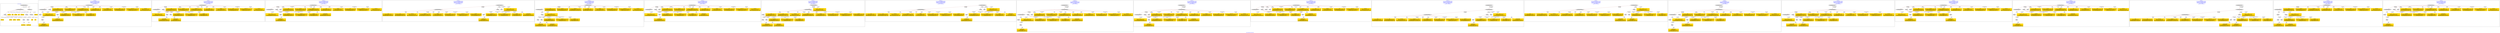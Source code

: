 digraph n0 {
fontcolor="blue"
remincross="true"
label="s26-s-san-francisco-moma.json"
subgraph cluster_0 {
label="1-correct model"
n2[style="filled",color="white",fillcolor="lightgray",label="CulturalHeritageObject1"];
n3[style="filled",color="white",fillcolor="lightgray",label="Person1"];
n4[shape="plaintext",style="filled",fillcolor="gold",label="dimensions"];
n5[shape="plaintext",style="filled",fillcolor="gold",label="credit"];
n6[shape="plaintext",style="filled",fillcolor="gold",label="copyright"];
n7[shape="plaintext",style="filled",fillcolor="gold",label="title"];
n8[shape="plaintext",style="filled",fillcolor="gold",label="accession-id"];
n9[style="filled",color="white",fillcolor="lightgray",label="Concept1"];
n10[style="filled",color="white",fillcolor="lightgray",label="Document1"];
n11[shape="plaintext",style="filled",fillcolor="gold",label="nationality"];
n12[shape="plaintext",style="filled",fillcolor="gold",label="birthYear"];
n13[shape="plaintext",style="filled",fillcolor="gold",label="deathYear"];
n14[shape="plaintext",style="filled",fillcolor="gold",label="artistName"];
n15[style="filled",color="white",fillcolor="lightgray",label="Place1"];
n16[style="filled",color="white",fillcolor="lightgray",label="Place2"];
n17[shape="plaintext",style="filled",fillcolor="gold",label="birthPlaceLabel"];
n18[shape="plaintext",style="filled",fillcolor="gold",label="deathPlaceLabel"];
n19[style="filled",color="white",fillcolor="lightgray",label="EuropeanaAggregation1"];
n20[style="filled",color="white",fillcolor="lightgray",label="WebResource1"];
n21[shape="plaintext",style="filled",fillcolor="gold",label="image-URL"];
n22[shape="plaintext",style="filled",fillcolor="gold",label="type"];
n23[shape="plaintext",style="filled",fillcolor="gold",label="url"];
}
subgraph cluster_1 {
label="candidate 0\nlink coherence:0.9473684210526315\nnode coherence:0.9473684210526315\nconfidence:0.48433693061439154\nmapping score:0.5843779743651981\ncost:18.99976\n-precision:0.47-recall:0.43"
n25[style="filled",color="white",fillcolor="lightgray",label="CulturalHeritageObject1"];
n26[style="filled",color="white",fillcolor="lightgray",label="CulturalHeritageObject2"];
n27[style="filled",color="white",fillcolor="lightgray",label="Person1"];
n28[style="filled",color="white",fillcolor="lightgray",label="Person2"];
n29[style="filled",color="white",fillcolor="lightgray",label="Place1"];
n30[style="filled",color="white",fillcolor="lightgray",label="Place3"];
n31[shape="plaintext",style="filled",fillcolor="gold",label="title\n[CulturalHeritageObject,title,0.393]\n[CulturalHeritageObject,description,0.31]\n[Person,biographicalInformation,0.213]\n[CulturalHeritageObject,provenance,0.084]"];
n32[shape="plaintext",style="filled",fillcolor="gold",label="deathPlaceLabel\n[Place,label,0.61]\n[Concept,prefLabel,0.156]\n[CulturalHeritageObject,title,0.136]\n[Person,biographicalInformation,0.098]"];
n33[shape="plaintext",style="filled",fillcolor="gold",label="copyright\n[CulturalHeritageObject,provenance,0.366]\n[CulturalHeritageObject,description,0.238]\n[Person,nameOfThePerson,0.206]\n[Person,biographicalInformation,0.191]"];
n34[shape="plaintext",style="filled",fillcolor="gold",label="dimensions\n[CulturalHeritageObject,extent,0.892]\n[CulturalHeritageObject,provenance,0.064]\n[CulturalHeritageObject,description,0.032]\n[CulturalHeritageObject,accessionNumber,0.012]"];
n35[shape="plaintext",style="filled",fillcolor="gold",label="artistName\n[Person,nameOfThePerson,0.474]\n[CulturalHeritageObject,provenance,0.211]\n[CulturalHeritageObject,description,0.16]\n[CulturalHeritageObject,title,0.155]"];
n36[shape="plaintext",style="filled",fillcolor="gold",label="type\n[Concept,prefLabel,0.483]\n[CulturalHeritageObject,provenance,0.21]\n[CulturalHeritageObject,medium,0.207]\n[CulturalHeritageObject,description,0.1]"];
n37[shape="plaintext",style="filled",fillcolor="gold",label="deathYear\n[CulturalHeritageObject,created,0.49]\n[Person,dateOfDeath,0.39]\n[CulturalHeritageObject,title,0.067]\n[CulturalHeritageObject,description,0.054]"];
n38[shape="plaintext",style="filled",fillcolor="gold",label="birthPlaceLabel\n[Place,label,0.656]\n[CulturalHeritageObject,title,0.132]\n[CulturalHeritageObject,provenance,0.113]\n[Person,biographicalInformation,0.098]"];
n39[shape="plaintext",style="filled",fillcolor="gold",label="nationality\n[Person,countryAssociatedWithThePerson,0.724]\n[CulturalHeritageObject,provenance,0.106]\n[Concept,prefLabel,0.094]\n[CulturalHeritageObject,description,0.076]"];
n40[shape="plaintext",style="filled",fillcolor="gold",label="credit\n[CulturalHeritageObject,provenance,0.683]\n[CulturalHeritageObject,description,0.134]\n[CulturalHeritageObject,title,0.102]\n[Person,biographicalInformation,0.081]"];
n41[shape="plaintext",style="filled",fillcolor="gold",label="accession-id\n[CulturalHeritageObject,accessionNumber,0.775]\n[CulturalHeritageObject,provenance,0.09]\n[WebResource,classLink,0.087]\n[CulturalHeritageObject,extent,0.048]"];
n42[shape="plaintext",style="filled",fillcolor="gold",label="birthYear\n[Person,dateOfDeath,0.348]\n[CulturalHeritageObject,created,0.346]\n[Person,dateOfBirth,0.262]\n[CulturalHeritageObject,title,0.043]"];
n43[shape="plaintext",style="filled",fillcolor="gold",label="url\n[WebResource,classLink,0.487]\n[Document,classLink,0.345]\n[CulturalHeritageObject,provenance,0.13]\n[CulturalHeritageObject,accessionNumber,0.038]"];
n44[shape="plaintext",style="filled",fillcolor="gold",label="image-URL\n[WebResource,classLink,0.744]\n[Document,classLink,0.199]\n[CulturalHeritageObject,description,0.033]\n[Person,biographicalInformation,0.025]"];
}
subgraph cluster_2 {
label="candidate 1\nlink coherence:0.9444444444444444\nnode coherence:0.9473684210526315\nconfidence:0.48433693061439154\nmapping score:0.5843779743651981\ncost:17.99976\n-precision:0.5-recall:0.43"
n46[style="filled",color="white",fillcolor="lightgray",label="CulturalHeritageObject1"];
n47[style="filled",color="white",fillcolor="lightgray",label="CulturalHeritageObject2"];
n48[style="filled",color="white",fillcolor="lightgray",label="Person1"];
n49[style="filled",color="white",fillcolor="lightgray",label="Place1"];
n50[style="filled",color="white",fillcolor="lightgray",label="Place2"];
n51[shape="plaintext",style="filled",fillcolor="gold",label="title\n[CulturalHeritageObject,title,0.393]\n[CulturalHeritageObject,description,0.31]\n[Person,biographicalInformation,0.213]\n[CulturalHeritageObject,provenance,0.084]"];
n52[shape="plaintext",style="filled",fillcolor="gold",label="copyright\n[CulturalHeritageObject,provenance,0.366]\n[CulturalHeritageObject,description,0.238]\n[Person,nameOfThePerson,0.206]\n[Person,biographicalInformation,0.191]"];
n53[shape="plaintext",style="filled",fillcolor="gold",label="dimensions\n[CulturalHeritageObject,extent,0.892]\n[CulturalHeritageObject,provenance,0.064]\n[CulturalHeritageObject,description,0.032]\n[CulturalHeritageObject,accessionNumber,0.012]"];
n54[shape="plaintext",style="filled",fillcolor="gold",label="artistName\n[Person,nameOfThePerson,0.474]\n[CulturalHeritageObject,provenance,0.211]\n[CulturalHeritageObject,description,0.16]\n[CulturalHeritageObject,title,0.155]"];
n55[shape="plaintext",style="filled",fillcolor="gold",label="deathPlaceLabel\n[Place,label,0.61]\n[Concept,prefLabel,0.156]\n[CulturalHeritageObject,title,0.136]\n[Person,biographicalInformation,0.098]"];
n56[shape="plaintext",style="filled",fillcolor="gold",label="type\n[Concept,prefLabel,0.483]\n[CulturalHeritageObject,provenance,0.21]\n[CulturalHeritageObject,medium,0.207]\n[CulturalHeritageObject,description,0.1]"];
n57[shape="plaintext",style="filled",fillcolor="gold",label="deathYear\n[CulturalHeritageObject,created,0.49]\n[Person,dateOfDeath,0.39]\n[CulturalHeritageObject,title,0.067]\n[CulturalHeritageObject,description,0.054]"];
n58[shape="plaintext",style="filled",fillcolor="gold",label="birthPlaceLabel\n[Place,label,0.656]\n[CulturalHeritageObject,title,0.132]\n[CulturalHeritageObject,provenance,0.113]\n[Person,biographicalInformation,0.098]"];
n59[shape="plaintext",style="filled",fillcolor="gold",label="nationality\n[Person,countryAssociatedWithThePerson,0.724]\n[CulturalHeritageObject,provenance,0.106]\n[Concept,prefLabel,0.094]\n[CulturalHeritageObject,description,0.076]"];
n60[shape="plaintext",style="filled",fillcolor="gold",label="credit\n[CulturalHeritageObject,provenance,0.683]\n[CulturalHeritageObject,description,0.134]\n[CulturalHeritageObject,title,0.102]\n[Person,biographicalInformation,0.081]"];
n61[shape="plaintext",style="filled",fillcolor="gold",label="accession-id\n[CulturalHeritageObject,accessionNumber,0.775]\n[CulturalHeritageObject,provenance,0.09]\n[WebResource,classLink,0.087]\n[CulturalHeritageObject,extent,0.048]"];
n62[shape="plaintext",style="filled",fillcolor="gold",label="birthYear\n[Person,dateOfDeath,0.348]\n[CulturalHeritageObject,created,0.346]\n[Person,dateOfBirth,0.262]\n[CulturalHeritageObject,title,0.043]"];
n63[shape="plaintext",style="filled",fillcolor="gold",label="url\n[WebResource,classLink,0.487]\n[Document,classLink,0.345]\n[CulturalHeritageObject,provenance,0.13]\n[CulturalHeritageObject,accessionNumber,0.038]"];
n64[shape="plaintext",style="filled",fillcolor="gold",label="image-URL\n[WebResource,classLink,0.744]\n[Document,classLink,0.199]\n[CulturalHeritageObject,description,0.033]\n[Person,biographicalInformation,0.025]"];
}
subgraph cluster_3 {
label="candidate 10\nlink coherence:0.8888888888888888\nnode coherence:0.9473684210526315\nconfidence:0.48433693061439154\nmapping score:0.5843779743651981\ncost:17.99976\n-precision:0.5-recall:0.43"
n66[style="filled",color="white",fillcolor="lightgray",label="CulturalHeritageObject1"];
n67[style="filled",color="white",fillcolor="lightgray",label="CulturalHeritageObject2"];
n68[style="filled",color="white",fillcolor="lightgray",label="Person1"];
n69[style="filled",color="white",fillcolor="lightgray",label="Place1"];
n70[style="filled",color="white",fillcolor="lightgray",label="Place2"];
n71[shape="plaintext",style="filled",fillcolor="gold",label="title\n[CulturalHeritageObject,title,0.393]\n[CulturalHeritageObject,description,0.31]\n[Person,biographicalInformation,0.213]\n[CulturalHeritageObject,provenance,0.084]"];
n72[shape="plaintext",style="filled",fillcolor="gold",label="copyright\n[CulturalHeritageObject,provenance,0.366]\n[CulturalHeritageObject,description,0.238]\n[Person,nameOfThePerson,0.206]\n[Person,biographicalInformation,0.191]"];
n73[shape="plaintext",style="filled",fillcolor="gold",label="dimensions\n[CulturalHeritageObject,extent,0.892]\n[CulturalHeritageObject,provenance,0.064]\n[CulturalHeritageObject,description,0.032]\n[CulturalHeritageObject,accessionNumber,0.012]"];
n74[shape="plaintext",style="filled",fillcolor="gold",label="artistName\n[Person,nameOfThePerson,0.474]\n[CulturalHeritageObject,provenance,0.211]\n[CulturalHeritageObject,description,0.16]\n[CulturalHeritageObject,title,0.155]"];
n75[shape="plaintext",style="filled",fillcolor="gold",label="deathPlaceLabel\n[Place,label,0.61]\n[Concept,prefLabel,0.156]\n[CulturalHeritageObject,title,0.136]\n[Person,biographicalInformation,0.098]"];
n76[shape="plaintext",style="filled",fillcolor="gold",label="type\n[Concept,prefLabel,0.483]\n[CulturalHeritageObject,provenance,0.21]\n[CulturalHeritageObject,medium,0.207]\n[CulturalHeritageObject,description,0.1]"];
n77[shape="plaintext",style="filled",fillcolor="gold",label="deathYear\n[CulturalHeritageObject,created,0.49]\n[Person,dateOfDeath,0.39]\n[CulturalHeritageObject,title,0.067]\n[CulturalHeritageObject,description,0.054]"];
n78[shape="plaintext",style="filled",fillcolor="gold",label="birthPlaceLabel\n[Place,label,0.656]\n[CulturalHeritageObject,title,0.132]\n[CulturalHeritageObject,provenance,0.113]\n[Person,biographicalInformation,0.098]"];
n79[shape="plaintext",style="filled",fillcolor="gold",label="nationality\n[Person,countryAssociatedWithThePerson,0.724]\n[CulturalHeritageObject,provenance,0.106]\n[Concept,prefLabel,0.094]\n[CulturalHeritageObject,description,0.076]"];
n80[shape="plaintext",style="filled",fillcolor="gold",label="credit\n[CulturalHeritageObject,provenance,0.683]\n[CulturalHeritageObject,description,0.134]\n[CulturalHeritageObject,title,0.102]\n[Person,biographicalInformation,0.081]"];
n81[shape="plaintext",style="filled",fillcolor="gold",label="accession-id\n[CulturalHeritageObject,accessionNumber,0.775]\n[CulturalHeritageObject,provenance,0.09]\n[WebResource,classLink,0.087]\n[CulturalHeritageObject,extent,0.048]"];
n82[shape="plaintext",style="filled",fillcolor="gold",label="birthYear\n[Person,dateOfDeath,0.348]\n[CulturalHeritageObject,created,0.346]\n[Person,dateOfBirth,0.262]\n[CulturalHeritageObject,title,0.043]"];
n83[shape="plaintext",style="filled",fillcolor="gold",label="url\n[WebResource,classLink,0.487]\n[Document,classLink,0.345]\n[CulturalHeritageObject,provenance,0.13]\n[CulturalHeritageObject,accessionNumber,0.038]"];
n84[shape="plaintext",style="filled",fillcolor="gold",label="image-URL\n[WebResource,classLink,0.744]\n[Document,classLink,0.199]\n[CulturalHeritageObject,description,0.033]\n[Person,biographicalInformation,0.025]"];
}
subgraph cluster_4 {
label="candidate 11\nlink coherence:0.8888888888888888\nnode coherence:0.9473684210526315\nconfidence:0.48433693061439154\nmapping score:0.5843779743651981\ncost:116.99976\n-precision:0.44-recall:0.38"
n86[style="filled",color="white",fillcolor="lightgray",label="CulturalHeritageObject1"];
n87[style="filled",color="white",fillcolor="lightgray",label="CulturalHeritageObject2"];
n88[style="filled",color="white",fillcolor="lightgray",label="Person1"];
n89[style="filled",color="white",fillcolor="lightgray",label="Place1"];
n90[style="filled",color="white",fillcolor="lightgray",label="Place2"];
n91[shape="plaintext",style="filled",fillcolor="gold",label="artistName\n[Person,nameOfThePerson,0.474]\n[CulturalHeritageObject,provenance,0.211]\n[CulturalHeritageObject,description,0.16]\n[CulturalHeritageObject,title,0.155]"];
n92[shape="plaintext",style="filled",fillcolor="gold",label="deathPlaceLabel\n[Place,label,0.61]\n[Concept,prefLabel,0.156]\n[CulturalHeritageObject,title,0.136]\n[Person,biographicalInformation,0.098]"];
n93[shape="plaintext",style="filled",fillcolor="gold",label="type\n[Concept,prefLabel,0.483]\n[CulturalHeritageObject,provenance,0.21]\n[CulturalHeritageObject,medium,0.207]\n[CulturalHeritageObject,description,0.1]"];
n94[shape="plaintext",style="filled",fillcolor="gold",label="title\n[CulturalHeritageObject,title,0.393]\n[CulturalHeritageObject,description,0.31]\n[Person,biographicalInformation,0.213]\n[CulturalHeritageObject,provenance,0.084]"];
n95[shape="plaintext",style="filled",fillcolor="gold",label="birthPlaceLabel\n[Place,label,0.656]\n[CulturalHeritageObject,title,0.132]\n[CulturalHeritageObject,provenance,0.113]\n[Person,biographicalInformation,0.098]"];
n96[shape="plaintext",style="filled",fillcolor="gold",label="nationality\n[Person,countryAssociatedWithThePerson,0.724]\n[CulturalHeritageObject,provenance,0.106]\n[Concept,prefLabel,0.094]\n[CulturalHeritageObject,description,0.076]"];
n97[shape="plaintext",style="filled",fillcolor="gold",label="image-URL\n[WebResource,classLink,0.744]\n[Document,classLink,0.199]\n[CulturalHeritageObject,description,0.033]\n[Person,biographicalInformation,0.025]"];
n98[shape="plaintext",style="filled",fillcolor="gold",label="url\n[WebResource,classLink,0.487]\n[Document,classLink,0.345]\n[CulturalHeritageObject,provenance,0.13]\n[CulturalHeritageObject,accessionNumber,0.038]"];
n99[shape="plaintext",style="filled",fillcolor="gold",label="dimensions\n[CulturalHeritageObject,extent,0.892]\n[CulturalHeritageObject,provenance,0.064]\n[CulturalHeritageObject,description,0.032]\n[CulturalHeritageObject,accessionNumber,0.012]"];
n100[shape="plaintext",style="filled",fillcolor="gold",label="deathYear\n[CulturalHeritageObject,created,0.49]\n[Person,dateOfDeath,0.39]\n[CulturalHeritageObject,title,0.067]\n[CulturalHeritageObject,description,0.054]"];
n101[shape="plaintext",style="filled",fillcolor="gold",label="birthYear\n[Person,dateOfDeath,0.348]\n[CulturalHeritageObject,created,0.346]\n[Person,dateOfBirth,0.262]\n[CulturalHeritageObject,title,0.043]"];
n102[shape="plaintext",style="filled",fillcolor="gold",label="credit\n[CulturalHeritageObject,provenance,0.683]\n[CulturalHeritageObject,description,0.134]\n[CulturalHeritageObject,title,0.102]\n[Person,biographicalInformation,0.081]"];
n103[shape="plaintext",style="filled",fillcolor="gold",label="accession-id\n[CulturalHeritageObject,accessionNumber,0.775]\n[CulturalHeritageObject,provenance,0.09]\n[WebResource,classLink,0.087]\n[CulturalHeritageObject,extent,0.048]"];
n104[shape="plaintext",style="filled",fillcolor="gold",label="copyright\n[CulturalHeritageObject,provenance,0.366]\n[CulturalHeritageObject,description,0.238]\n[Person,nameOfThePerson,0.206]\n[Person,biographicalInformation,0.191]"];
}
subgraph cluster_5 {
label="candidate 12\nlink coherence:0.8888888888888888\nnode coherence:0.9473684210526315\nconfidence:0.48433693061439154\nmapping score:0.5843779743651981\ncost:116.99997\n-precision:0.44-recall:0.38"
n106[style="filled",color="white",fillcolor="lightgray",label="CulturalHeritageObject1"];
n107[style="filled",color="white",fillcolor="lightgray",label="CulturalHeritageObject2"];
n108[style="filled",color="white",fillcolor="lightgray",label="Person1"];
n109[style="filled",color="white",fillcolor="lightgray",label="Place1"];
n110[style="filled",color="white",fillcolor="lightgray",label="Place2"];
n111[shape="plaintext",style="filled",fillcolor="gold",label="title\n[CulturalHeritageObject,title,0.393]\n[CulturalHeritageObject,description,0.31]\n[Person,biographicalInformation,0.213]\n[CulturalHeritageObject,provenance,0.084]"];
n112[shape="plaintext",style="filled",fillcolor="gold",label="copyright\n[CulturalHeritageObject,provenance,0.366]\n[CulturalHeritageObject,description,0.238]\n[Person,nameOfThePerson,0.206]\n[Person,biographicalInformation,0.191]"];
n113[shape="plaintext",style="filled",fillcolor="gold",label="dimensions\n[CulturalHeritageObject,extent,0.892]\n[CulturalHeritageObject,provenance,0.064]\n[CulturalHeritageObject,description,0.032]\n[CulturalHeritageObject,accessionNumber,0.012]"];
n114[shape="plaintext",style="filled",fillcolor="gold",label="artistName\n[Person,nameOfThePerson,0.474]\n[CulturalHeritageObject,provenance,0.211]\n[CulturalHeritageObject,description,0.16]\n[CulturalHeritageObject,title,0.155]"];
n115[shape="plaintext",style="filled",fillcolor="gold",label="deathPlaceLabel\n[Place,label,0.61]\n[Concept,prefLabel,0.156]\n[CulturalHeritageObject,title,0.136]\n[Person,biographicalInformation,0.098]"];
n116[shape="plaintext",style="filled",fillcolor="gold",label="type\n[Concept,prefLabel,0.483]\n[CulturalHeritageObject,provenance,0.21]\n[CulturalHeritageObject,medium,0.207]\n[CulturalHeritageObject,description,0.1]"];
n117[shape="plaintext",style="filled",fillcolor="gold",label="deathYear\n[CulturalHeritageObject,created,0.49]\n[Person,dateOfDeath,0.39]\n[CulturalHeritageObject,title,0.067]\n[CulturalHeritageObject,description,0.054]"];
n118[shape="plaintext",style="filled",fillcolor="gold",label="birthPlaceLabel\n[Place,label,0.656]\n[CulturalHeritageObject,title,0.132]\n[CulturalHeritageObject,provenance,0.113]\n[Person,biographicalInformation,0.098]"];
n119[shape="plaintext",style="filled",fillcolor="gold",label="nationality\n[Person,countryAssociatedWithThePerson,0.724]\n[CulturalHeritageObject,provenance,0.106]\n[Concept,prefLabel,0.094]\n[CulturalHeritageObject,description,0.076]"];
n120[shape="plaintext",style="filled",fillcolor="gold",label="credit\n[CulturalHeritageObject,provenance,0.683]\n[CulturalHeritageObject,description,0.134]\n[CulturalHeritageObject,title,0.102]\n[Person,biographicalInformation,0.081]"];
n121[shape="plaintext",style="filled",fillcolor="gold",label="accession-id\n[CulturalHeritageObject,accessionNumber,0.775]\n[CulturalHeritageObject,provenance,0.09]\n[WebResource,classLink,0.087]\n[CulturalHeritageObject,extent,0.048]"];
n122[shape="plaintext",style="filled",fillcolor="gold",label="birthYear\n[Person,dateOfDeath,0.348]\n[CulturalHeritageObject,created,0.346]\n[Person,dateOfBirth,0.262]\n[CulturalHeritageObject,title,0.043]"];
n123[shape="plaintext",style="filled",fillcolor="gold",label="url\n[WebResource,classLink,0.487]\n[Document,classLink,0.345]\n[CulturalHeritageObject,provenance,0.13]\n[CulturalHeritageObject,accessionNumber,0.038]"];
n124[shape="plaintext",style="filled",fillcolor="gold",label="image-URL\n[WebResource,classLink,0.744]\n[Document,classLink,0.199]\n[CulturalHeritageObject,description,0.033]\n[Person,biographicalInformation,0.025]"];
}
subgraph cluster_6 {
label="candidate 13\nlink coherence:0.8888888888888888\nnode coherence:0.9473684210526315\nconfidence:0.48433693061439154\nmapping score:0.5843779743651981\ncost:117.009762\n-precision:0.5-recall:0.43"
n126[style="filled",color="white",fillcolor="lightgray",label="CulturalHeritageObject1"];
n127[style="filled",color="white",fillcolor="lightgray",label="CulturalHeritageObject2"];
n128[style="filled",color="white",fillcolor="lightgray",label="Person1"];
n129[style="filled",color="white",fillcolor="lightgray",label="Place1"];
n130[style="filled",color="white",fillcolor="lightgray",label="Place2"];
n131[shape="plaintext",style="filled",fillcolor="gold",label="title\n[CulturalHeritageObject,title,0.393]\n[CulturalHeritageObject,description,0.31]\n[Person,biographicalInformation,0.213]\n[CulturalHeritageObject,provenance,0.084]"];
n132[shape="plaintext",style="filled",fillcolor="gold",label="copyright\n[CulturalHeritageObject,provenance,0.366]\n[CulturalHeritageObject,description,0.238]\n[Person,nameOfThePerson,0.206]\n[Person,biographicalInformation,0.191]"];
n133[shape="plaintext",style="filled",fillcolor="gold",label="dimensions\n[CulturalHeritageObject,extent,0.892]\n[CulturalHeritageObject,provenance,0.064]\n[CulturalHeritageObject,description,0.032]\n[CulturalHeritageObject,accessionNumber,0.012]"];
n134[shape="plaintext",style="filled",fillcolor="gold",label="artistName\n[Person,nameOfThePerson,0.474]\n[CulturalHeritageObject,provenance,0.211]\n[CulturalHeritageObject,description,0.16]\n[CulturalHeritageObject,title,0.155]"];
n135[shape="plaintext",style="filled",fillcolor="gold",label="deathPlaceLabel\n[Place,label,0.61]\n[Concept,prefLabel,0.156]\n[CulturalHeritageObject,title,0.136]\n[Person,biographicalInformation,0.098]"];
n136[shape="plaintext",style="filled",fillcolor="gold",label="type\n[Concept,prefLabel,0.483]\n[CulturalHeritageObject,provenance,0.21]\n[CulturalHeritageObject,medium,0.207]\n[CulturalHeritageObject,description,0.1]"];
n137[shape="plaintext",style="filled",fillcolor="gold",label="deathYear\n[CulturalHeritageObject,created,0.49]\n[Person,dateOfDeath,0.39]\n[CulturalHeritageObject,title,0.067]\n[CulturalHeritageObject,description,0.054]"];
n138[shape="plaintext",style="filled",fillcolor="gold",label="birthPlaceLabel\n[Place,label,0.656]\n[CulturalHeritageObject,title,0.132]\n[CulturalHeritageObject,provenance,0.113]\n[Person,biographicalInformation,0.098]"];
n139[shape="plaintext",style="filled",fillcolor="gold",label="nationality\n[Person,countryAssociatedWithThePerson,0.724]\n[CulturalHeritageObject,provenance,0.106]\n[Concept,prefLabel,0.094]\n[CulturalHeritageObject,description,0.076]"];
n140[shape="plaintext",style="filled",fillcolor="gold",label="credit\n[CulturalHeritageObject,provenance,0.683]\n[CulturalHeritageObject,description,0.134]\n[CulturalHeritageObject,title,0.102]\n[Person,biographicalInformation,0.081]"];
n141[shape="plaintext",style="filled",fillcolor="gold",label="accession-id\n[CulturalHeritageObject,accessionNumber,0.775]\n[CulturalHeritageObject,provenance,0.09]\n[WebResource,classLink,0.087]\n[CulturalHeritageObject,extent,0.048]"];
n142[shape="plaintext",style="filled",fillcolor="gold",label="birthYear\n[Person,dateOfDeath,0.348]\n[CulturalHeritageObject,created,0.346]\n[Person,dateOfBirth,0.262]\n[CulturalHeritageObject,title,0.043]"];
n143[shape="plaintext",style="filled",fillcolor="gold",label="url\n[WebResource,classLink,0.487]\n[Document,classLink,0.345]\n[CulturalHeritageObject,provenance,0.13]\n[CulturalHeritageObject,accessionNumber,0.038]"];
n144[shape="plaintext",style="filled",fillcolor="gold",label="image-URL\n[WebResource,classLink,0.744]\n[Document,classLink,0.199]\n[CulturalHeritageObject,description,0.033]\n[Person,biographicalInformation,0.025]"];
}
subgraph cluster_7 {
label="candidate 14\nlink coherence:0.8888888888888888\nnode coherence:0.9473684210526315\nconfidence:0.48433693061439154\nmapping score:0.5843779743651981\ncost:215.99997\n-precision:0.44-recall:0.38"
n146[style="filled",color="white",fillcolor="lightgray",label="CulturalHeritageObject1"];
n147[style="filled",color="white",fillcolor="lightgray",label="CulturalHeritageObject2"];
n148[style="filled",color="white",fillcolor="lightgray",label="Person1"];
n149[style="filled",color="white",fillcolor="lightgray",label="Place1"];
n150[style="filled",color="white",fillcolor="lightgray",label="Place2"];
n151[shape="plaintext",style="filled",fillcolor="gold",label="artistName\n[Person,nameOfThePerson,0.474]\n[CulturalHeritageObject,provenance,0.211]\n[CulturalHeritageObject,description,0.16]\n[CulturalHeritageObject,title,0.155]"];
n152[shape="plaintext",style="filled",fillcolor="gold",label="deathPlaceLabel\n[Place,label,0.61]\n[Concept,prefLabel,0.156]\n[CulturalHeritageObject,title,0.136]\n[Person,biographicalInformation,0.098]"];
n153[shape="plaintext",style="filled",fillcolor="gold",label="type\n[Concept,prefLabel,0.483]\n[CulturalHeritageObject,provenance,0.21]\n[CulturalHeritageObject,medium,0.207]\n[CulturalHeritageObject,description,0.1]"];
n154[shape="plaintext",style="filled",fillcolor="gold",label="title\n[CulturalHeritageObject,title,0.393]\n[CulturalHeritageObject,description,0.31]\n[Person,biographicalInformation,0.213]\n[CulturalHeritageObject,provenance,0.084]"];
n155[shape="plaintext",style="filled",fillcolor="gold",label="birthPlaceLabel\n[Place,label,0.656]\n[CulturalHeritageObject,title,0.132]\n[CulturalHeritageObject,provenance,0.113]\n[Person,biographicalInformation,0.098]"];
n156[shape="plaintext",style="filled",fillcolor="gold",label="nationality\n[Person,countryAssociatedWithThePerson,0.724]\n[CulturalHeritageObject,provenance,0.106]\n[Concept,prefLabel,0.094]\n[CulturalHeritageObject,description,0.076]"];
n157[shape="plaintext",style="filled",fillcolor="gold",label="image-URL\n[WebResource,classLink,0.744]\n[Document,classLink,0.199]\n[CulturalHeritageObject,description,0.033]\n[Person,biographicalInformation,0.025]"];
n158[shape="plaintext",style="filled",fillcolor="gold",label="url\n[WebResource,classLink,0.487]\n[Document,classLink,0.345]\n[CulturalHeritageObject,provenance,0.13]\n[CulturalHeritageObject,accessionNumber,0.038]"];
n159[shape="plaintext",style="filled",fillcolor="gold",label="dimensions\n[CulturalHeritageObject,extent,0.892]\n[CulturalHeritageObject,provenance,0.064]\n[CulturalHeritageObject,description,0.032]\n[CulturalHeritageObject,accessionNumber,0.012]"];
n160[shape="plaintext",style="filled",fillcolor="gold",label="deathYear\n[CulturalHeritageObject,created,0.49]\n[Person,dateOfDeath,0.39]\n[CulturalHeritageObject,title,0.067]\n[CulturalHeritageObject,description,0.054]"];
n161[shape="plaintext",style="filled",fillcolor="gold",label="birthYear\n[Person,dateOfDeath,0.348]\n[CulturalHeritageObject,created,0.346]\n[Person,dateOfBirth,0.262]\n[CulturalHeritageObject,title,0.043]"];
n162[shape="plaintext",style="filled",fillcolor="gold",label="credit\n[CulturalHeritageObject,provenance,0.683]\n[CulturalHeritageObject,description,0.134]\n[CulturalHeritageObject,title,0.102]\n[Person,biographicalInformation,0.081]"];
n163[shape="plaintext",style="filled",fillcolor="gold",label="accession-id\n[CulturalHeritageObject,accessionNumber,0.775]\n[CulturalHeritageObject,provenance,0.09]\n[WebResource,classLink,0.087]\n[CulturalHeritageObject,extent,0.048]"];
n164[shape="plaintext",style="filled",fillcolor="gold",label="copyright\n[CulturalHeritageObject,provenance,0.366]\n[CulturalHeritageObject,description,0.238]\n[Person,nameOfThePerson,0.206]\n[Person,biographicalInformation,0.191]"];
}
subgraph cluster_8 {
label="candidate 15\nlink coherence:0.8888888888888888\nnode coherence:0.9473684210526315\nconfidence:0.48433693061439154\nmapping score:0.5843779743651981\ncost:216.009762\n-precision:0.44-recall:0.38"
n166[style="filled",color="white",fillcolor="lightgray",label="CulturalHeritageObject1"];
n167[style="filled",color="white",fillcolor="lightgray",label="CulturalHeritageObject2"];
n168[style="filled",color="white",fillcolor="lightgray",label="Person1"];
n169[style="filled",color="white",fillcolor="lightgray",label="Place1"];
n170[style="filled",color="white",fillcolor="lightgray",label="Place2"];
n171[shape="plaintext",style="filled",fillcolor="gold",label="artistName\n[Person,nameOfThePerson,0.474]\n[CulturalHeritageObject,provenance,0.211]\n[CulturalHeritageObject,description,0.16]\n[CulturalHeritageObject,title,0.155]"];
n172[shape="plaintext",style="filled",fillcolor="gold",label="deathPlaceLabel\n[Place,label,0.61]\n[Concept,prefLabel,0.156]\n[CulturalHeritageObject,title,0.136]\n[Person,biographicalInformation,0.098]"];
n173[shape="plaintext",style="filled",fillcolor="gold",label="type\n[Concept,prefLabel,0.483]\n[CulturalHeritageObject,provenance,0.21]\n[CulturalHeritageObject,medium,0.207]\n[CulturalHeritageObject,description,0.1]"];
n174[shape="plaintext",style="filled",fillcolor="gold",label="title\n[CulturalHeritageObject,title,0.393]\n[CulturalHeritageObject,description,0.31]\n[Person,biographicalInformation,0.213]\n[CulturalHeritageObject,provenance,0.084]"];
n175[shape="plaintext",style="filled",fillcolor="gold",label="birthPlaceLabel\n[Place,label,0.656]\n[CulturalHeritageObject,title,0.132]\n[CulturalHeritageObject,provenance,0.113]\n[Person,biographicalInformation,0.098]"];
n176[shape="plaintext",style="filled",fillcolor="gold",label="nationality\n[Person,countryAssociatedWithThePerson,0.724]\n[CulturalHeritageObject,provenance,0.106]\n[Concept,prefLabel,0.094]\n[CulturalHeritageObject,description,0.076]"];
n177[shape="plaintext",style="filled",fillcolor="gold",label="image-URL\n[WebResource,classLink,0.744]\n[Document,classLink,0.199]\n[CulturalHeritageObject,description,0.033]\n[Person,biographicalInformation,0.025]"];
n178[shape="plaintext",style="filled",fillcolor="gold",label="url\n[WebResource,classLink,0.487]\n[Document,classLink,0.345]\n[CulturalHeritageObject,provenance,0.13]\n[CulturalHeritageObject,accessionNumber,0.038]"];
n179[shape="plaintext",style="filled",fillcolor="gold",label="dimensions\n[CulturalHeritageObject,extent,0.892]\n[CulturalHeritageObject,provenance,0.064]\n[CulturalHeritageObject,description,0.032]\n[CulturalHeritageObject,accessionNumber,0.012]"];
n180[shape="plaintext",style="filled",fillcolor="gold",label="deathYear\n[CulturalHeritageObject,created,0.49]\n[Person,dateOfDeath,0.39]\n[CulturalHeritageObject,title,0.067]\n[CulturalHeritageObject,description,0.054]"];
n181[shape="plaintext",style="filled",fillcolor="gold",label="birthYear\n[Person,dateOfDeath,0.348]\n[CulturalHeritageObject,created,0.346]\n[Person,dateOfBirth,0.262]\n[CulturalHeritageObject,title,0.043]"];
n182[shape="plaintext",style="filled",fillcolor="gold",label="credit\n[CulturalHeritageObject,provenance,0.683]\n[CulturalHeritageObject,description,0.134]\n[CulturalHeritageObject,title,0.102]\n[Person,biographicalInformation,0.081]"];
n183[shape="plaintext",style="filled",fillcolor="gold",label="accession-id\n[CulturalHeritageObject,accessionNumber,0.775]\n[CulturalHeritageObject,provenance,0.09]\n[WebResource,classLink,0.087]\n[CulturalHeritageObject,extent,0.048]"];
n184[shape="plaintext",style="filled",fillcolor="gold",label="copyright\n[CulturalHeritageObject,provenance,0.366]\n[CulturalHeritageObject,description,0.238]\n[Person,nameOfThePerson,0.206]\n[Person,biographicalInformation,0.191]"];
}
subgraph cluster_9 {
label="candidate 16\nlink coherence:0.85\nnode coherence:0.9473684210526315\nconfidence:0.48433693061439154\nmapping score:0.5843779743651981\ncost:19.99959\n-precision:0.5-recall:0.48"
n186[style="filled",color="white",fillcolor="lightgray",label="CulturalHeritageObject1"];
n187[style="filled",color="white",fillcolor="lightgray",label="CulturalHeritageObject2"];
n188[style="filled",color="white",fillcolor="lightgray",label="Person1"];
n189[style="filled",color="white",fillcolor="lightgray",label="Place1"];
n190[style="filled",color="white",fillcolor="lightgray",label="Person2"];
n191[style="filled",color="white",fillcolor="lightgray",label="Place3"];
n192[style="filled",color="white",fillcolor="lightgray",label="EuropeanaAggregation1"];
n193[shape="plaintext",style="filled",fillcolor="gold",label="title\n[CulturalHeritageObject,title,0.393]\n[CulturalHeritageObject,description,0.31]\n[Person,biographicalInformation,0.213]\n[CulturalHeritageObject,provenance,0.084]"];
n194[shape="plaintext",style="filled",fillcolor="gold",label="deathPlaceLabel\n[Place,label,0.61]\n[Concept,prefLabel,0.156]\n[CulturalHeritageObject,title,0.136]\n[Person,biographicalInformation,0.098]"];
n195[shape="plaintext",style="filled",fillcolor="gold",label="copyright\n[CulturalHeritageObject,provenance,0.366]\n[CulturalHeritageObject,description,0.238]\n[Person,nameOfThePerson,0.206]\n[Person,biographicalInformation,0.191]"];
n196[shape="plaintext",style="filled",fillcolor="gold",label="dimensions\n[CulturalHeritageObject,extent,0.892]\n[CulturalHeritageObject,provenance,0.064]\n[CulturalHeritageObject,description,0.032]\n[CulturalHeritageObject,accessionNumber,0.012]"];
n197[shape="plaintext",style="filled",fillcolor="gold",label="artistName\n[Person,nameOfThePerson,0.474]\n[CulturalHeritageObject,provenance,0.211]\n[CulturalHeritageObject,description,0.16]\n[CulturalHeritageObject,title,0.155]"];
n198[shape="plaintext",style="filled",fillcolor="gold",label="type\n[Concept,prefLabel,0.483]\n[CulturalHeritageObject,provenance,0.21]\n[CulturalHeritageObject,medium,0.207]\n[CulturalHeritageObject,description,0.1]"];
n199[shape="plaintext",style="filled",fillcolor="gold",label="deathYear\n[CulturalHeritageObject,created,0.49]\n[Person,dateOfDeath,0.39]\n[CulturalHeritageObject,title,0.067]\n[CulturalHeritageObject,description,0.054]"];
n200[shape="plaintext",style="filled",fillcolor="gold",label="birthPlaceLabel\n[Place,label,0.656]\n[CulturalHeritageObject,title,0.132]\n[CulturalHeritageObject,provenance,0.113]\n[Person,biographicalInformation,0.098]"];
n201[shape="plaintext",style="filled",fillcolor="gold",label="nationality\n[Person,countryAssociatedWithThePerson,0.724]\n[CulturalHeritageObject,provenance,0.106]\n[Concept,prefLabel,0.094]\n[CulturalHeritageObject,description,0.076]"];
n202[shape="plaintext",style="filled",fillcolor="gold",label="credit\n[CulturalHeritageObject,provenance,0.683]\n[CulturalHeritageObject,description,0.134]\n[CulturalHeritageObject,title,0.102]\n[Person,biographicalInformation,0.081]"];
n203[shape="plaintext",style="filled",fillcolor="gold",label="accession-id\n[CulturalHeritageObject,accessionNumber,0.775]\n[CulturalHeritageObject,provenance,0.09]\n[WebResource,classLink,0.087]\n[CulturalHeritageObject,extent,0.048]"];
n204[shape="plaintext",style="filled",fillcolor="gold",label="birthYear\n[Person,dateOfDeath,0.348]\n[CulturalHeritageObject,created,0.346]\n[Person,dateOfBirth,0.262]\n[CulturalHeritageObject,title,0.043]"];
n205[shape="plaintext",style="filled",fillcolor="gold",label="url\n[WebResource,classLink,0.487]\n[Document,classLink,0.345]\n[CulturalHeritageObject,provenance,0.13]\n[CulturalHeritageObject,accessionNumber,0.038]"];
n206[shape="plaintext",style="filled",fillcolor="gold",label="image-URL\n[WebResource,classLink,0.744]\n[Document,classLink,0.199]\n[CulturalHeritageObject,description,0.033]\n[Person,biographicalInformation,0.025]"];
}
subgraph cluster_10 {
label="candidate 17\nlink coherence:0.8421052631578947\nnode coherence:0.9473684210526315\nconfidence:0.48433693061439154\nmapping score:0.5843779743651981\ncost:18.99959\n-precision:0.53-recall:0.48"
n208[style="filled",color="white",fillcolor="lightgray",label="CulturalHeritageObject1"];
n209[style="filled",color="white",fillcolor="lightgray",label="CulturalHeritageObject2"];
n210[style="filled",color="white",fillcolor="lightgray",label="Person1"];
n211[style="filled",color="white",fillcolor="lightgray",label="Place1"];
n212[style="filled",color="white",fillcolor="lightgray",label="Place2"];
n213[style="filled",color="white",fillcolor="lightgray",label="EuropeanaAggregation1"];
n214[shape="plaintext",style="filled",fillcolor="gold",label="title\n[CulturalHeritageObject,title,0.393]\n[CulturalHeritageObject,description,0.31]\n[Person,biographicalInformation,0.213]\n[CulturalHeritageObject,provenance,0.084]"];
n215[shape="plaintext",style="filled",fillcolor="gold",label="copyright\n[CulturalHeritageObject,provenance,0.366]\n[CulturalHeritageObject,description,0.238]\n[Person,nameOfThePerson,0.206]\n[Person,biographicalInformation,0.191]"];
n216[shape="plaintext",style="filled",fillcolor="gold",label="dimensions\n[CulturalHeritageObject,extent,0.892]\n[CulturalHeritageObject,provenance,0.064]\n[CulturalHeritageObject,description,0.032]\n[CulturalHeritageObject,accessionNumber,0.012]"];
n217[shape="plaintext",style="filled",fillcolor="gold",label="artistName\n[Person,nameOfThePerson,0.474]\n[CulturalHeritageObject,provenance,0.211]\n[CulturalHeritageObject,description,0.16]\n[CulturalHeritageObject,title,0.155]"];
n218[shape="plaintext",style="filled",fillcolor="gold",label="deathPlaceLabel\n[Place,label,0.61]\n[Concept,prefLabel,0.156]\n[CulturalHeritageObject,title,0.136]\n[Person,biographicalInformation,0.098]"];
n219[shape="plaintext",style="filled",fillcolor="gold",label="type\n[Concept,prefLabel,0.483]\n[CulturalHeritageObject,provenance,0.21]\n[CulturalHeritageObject,medium,0.207]\n[CulturalHeritageObject,description,0.1]"];
n220[shape="plaintext",style="filled",fillcolor="gold",label="deathYear\n[CulturalHeritageObject,created,0.49]\n[Person,dateOfDeath,0.39]\n[CulturalHeritageObject,title,0.067]\n[CulturalHeritageObject,description,0.054]"];
n221[shape="plaintext",style="filled",fillcolor="gold",label="birthPlaceLabel\n[Place,label,0.656]\n[CulturalHeritageObject,title,0.132]\n[CulturalHeritageObject,provenance,0.113]\n[Person,biographicalInformation,0.098]"];
n222[shape="plaintext",style="filled",fillcolor="gold",label="nationality\n[Person,countryAssociatedWithThePerson,0.724]\n[CulturalHeritageObject,provenance,0.106]\n[Concept,prefLabel,0.094]\n[CulturalHeritageObject,description,0.076]"];
n223[shape="plaintext",style="filled",fillcolor="gold",label="credit\n[CulturalHeritageObject,provenance,0.683]\n[CulturalHeritageObject,description,0.134]\n[CulturalHeritageObject,title,0.102]\n[Person,biographicalInformation,0.081]"];
n224[shape="plaintext",style="filled",fillcolor="gold",label="accession-id\n[CulturalHeritageObject,accessionNumber,0.775]\n[CulturalHeritageObject,provenance,0.09]\n[WebResource,classLink,0.087]\n[CulturalHeritageObject,extent,0.048]"];
n225[shape="plaintext",style="filled",fillcolor="gold",label="birthYear\n[Person,dateOfDeath,0.348]\n[CulturalHeritageObject,created,0.346]\n[Person,dateOfBirth,0.262]\n[CulturalHeritageObject,title,0.043]"];
n226[shape="plaintext",style="filled",fillcolor="gold",label="url\n[WebResource,classLink,0.487]\n[Document,classLink,0.345]\n[CulturalHeritageObject,provenance,0.13]\n[CulturalHeritageObject,accessionNumber,0.038]"];
n227[shape="plaintext",style="filled",fillcolor="gold",label="image-URL\n[WebResource,classLink,0.744]\n[Document,classLink,0.199]\n[CulturalHeritageObject,description,0.033]\n[Person,biographicalInformation,0.025]"];
}
subgraph cluster_11 {
label="candidate 18\nlink coherence:0.8421052631578947\nnode coherence:0.9473684210526315\nconfidence:0.48433693061439154\nmapping score:0.5843779743651981\ncost:18.99975\n-precision:0.47-recall:0.43"
n229[style="filled",color="white",fillcolor="lightgray",label="CulturalHeritageObject1"];
n230[style="filled",color="white",fillcolor="lightgray",label="CulturalHeritageObject2"];
n231[style="filled",color="white",fillcolor="lightgray",label="Person1"];
n232[style="filled",color="white",fillcolor="lightgray",label="Person2"];
n233[style="filled",color="white",fillcolor="lightgray",label="Place1"];
n234[style="filled",color="white",fillcolor="lightgray",label="Place3"];
n235[shape="plaintext",style="filled",fillcolor="gold",label="title\n[CulturalHeritageObject,title,0.393]\n[CulturalHeritageObject,description,0.31]\n[Person,biographicalInformation,0.213]\n[CulturalHeritageObject,provenance,0.084]"];
n236[shape="plaintext",style="filled",fillcolor="gold",label="deathPlaceLabel\n[Place,label,0.61]\n[Concept,prefLabel,0.156]\n[CulturalHeritageObject,title,0.136]\n[Person,biographicalInformation,0.098]"];
n237[shape="plaintext",style="filled",fillcolor="gold",label="copyright\n[CulturalHeritageObject,provenance,0.366]\n[CulturalHeritageObject,description,0.238]\n[Person,nameOfThePerson,0.206]\n[Person,biographicalInformation,0.191]"];
n238[shape="plaintext",style="filled",fillcolor="gold",label="dimensions\n[CulturalHeritageObject,extent,0.892]\n[CulturalHeritageObject,provenance,0.064]\n[CulturalHeritageObject,description,0.032]\n[CulturalHeritageObject,accessionNumber,0.012]"];
n239[shape="plaintext",style="filled",fillcolor="gold",label="artistName\n[Person,nameOfThePerson,0.474]\n[CulturalHeritageObject,provenance,0.211]\n[CulturalHeritageObject,description,0.16]\n[CulturalHeritageObject,title,0.155]"];
n240[shape="plaintext",style="filled",fillcolor="gold",label="type\n[Concept,prefLabel,0.483]\n[CulturalHeritageObject,provenance,0.21]\n[CulturalHeritageObject,medium,0.207]\n[CulturalHeritageObject,description,0.1]"];
n241[shape="plaintext",style="filled",fillcolor="gold",label="deathYear\n[CulturalHeritageObject,created,0.49]\n[Person,dateOfDeath,0.39]\n[CulturalHeritageObject,title,0.067]\n[CulturalHeritageObject,description,0.054]"];
n242[shape="plaintext",style="filled",fillcolor="gold",label="birthPlaceLabel\n[Place,label,0.656]\n[CulturalHeritageObject,title,0.132]\n[CulturalHeritageObject,provenance,0.113]\n[Person,biographicalInformation,0.098]"];
n243[shape="plaintext",style="filled",fillcolor="gold",label="nationality\n[Person,countryAssociatedWithThePerson,0.724]\n[CulturalHeritageObject,provenance,0.106]\n[Concept,prefLabel,0.094]\n[CulturalHeritageObject,description,0.076]"];
n244[shape="plaintext",style="filled",fillcolor="gold",label="credit\n[CulturalHeritageObject,provenance,0.683]\n[CulturalHeritageObject,description,0.134]\n[CulturalHeritageObject,title,0.102]\n[Person,biographicalInformation,0.081]"];
n245[shape="plaintext",style="filled",fillcolor="gold",label="accession-id\n[CulturalHeritageObject,accessionNumber,0.775]\n[CulturalHeritageObject,provenance,0.09]\n[WebResource,classLink,0.087]\n[CulturalHeritageObject,extent,0.048]"];
n246[shape="plaintext",style="filled",fillcolor="gold",label="birthYear\n[Person,dateOfDeath,0.348]\n[CulturalHeritageObject,created,0.346]\n[Person,dateOfBirth,0.262]\n[CulturalHeritageObject,title,0.043]"];
n247[shape="plaintext",style="filled",fillcolor="gold",label="url\n[WebResource,classLink,0.487]\n[Document,classLink,0.345]\n[CulturalHeritageObject,provenance,0.13]\n[CulturalHeritageObject,accessionNumber,0.038]"];
n248[shape="plaintext",style="filled",fillcolor="gold",label="image-URL\n[WebResource,classLink,0.744]\n[Document,classLink,0.199]\n[CulturalHeritageObject,description,0.033]\n[Person,biographicalInformation,0.025]"];
}
subgraph cluster_12 {
label="candidate 19\nlink coherence:0.8421052631578947\nnode coherence:0.9473684210526315\nconfidence:0.48433693061439154\nmapping score:0.5843779743651981\ncost:117.99959\n-precision:0.42-recall:0.38"
n250[style="filled",color="white",fillcolor="lightgray",label="CulturalHeritageObject1"];
n251[style="filled",color="white",fillcolor="lightgray",label="CulturalHeritageObject2"];
n252[style="filled",color="white",fillcolor="lightgray",label="Person1"];
n253[style="filled",color="white",fillcolor="lightgray",label="Place1"];
n254[style="filled",color="white",fillcolor="lightgray",label="Place2"];
n255[style="filled",color="white",fillcolor="lightgray",label="EuropeanaAggregation1"];
n256[shape="plaintext",style="filled",fillcolor="gold",label="artistName\n[Person,nameOfThePerson,0.474]\n[CulturalHeritageObject,provenance,0.211]\n[CulturalHeritageObject,description,0.16]\n[CulturalHeritageObject,title,0.155]"];
n257[shape="plaintext",style="filled",fillcolor="gold",label="deathPlaceLabel\n[Place,label,0.61]\n[Concept,prefLabel,0.156]\n[CulturalHeritageObject,title,0.136]\n[Person,biographicalInformation,0.098]"];
n258[shape="plaintext",style="filled",fillcolor="gold",label="type\n[Concept,prefLabel,0.483]\n[CulturalHeritageObject,provenance,0.21]\n[CulturalHeritageObject,medium,0.207]\n[CulturalHeritageObject,description,0.1]"];
n259[shape="plaintext",style="filled",fillcolor="gold",label="title\n[CulturalHeritageObject,title,0.393]\n[CulturalHeritageObject,description,0.31]\n[Person,biographicalInformation,0.213]\n[CulturalHeritageObject,provenance,0.084]"];
n260[shape="plaintext",style="filled",fillcolor="gold",label="birthPlaceLabel\n[Place,label,0.656]\n[CulturalHeritageObject,title,0.132]\n[CulturalHeritageObject,provenance,0.113]\n[Person,biographicalInformation,0.098]"];
n261[shape="plaintext",style="filled",fillcolor="gold",label="nationality\n[Person,countryAssociatedWithThePerson,0.724]\n[CulturalHeritageObject,provenance,0.106]\n[Concept,prefLabel,0.094]\n[CulturalHeritageObject,description,0.076]"];
n262[shape="plaintext",style="filled",fillcolor="gold",label="image-URL\n[WebResource,classLink,0.744]\n[Document,classLink,0.199]\n[CulturalHeritageObject,description,0.033]\n[Person,biographicalInformation,0.025]"];
n263[shape="plaintext",style="filled",fillcolor="gold",label="url\n[WebResource,classLink,0.487]\n[Document,classLink,0.345]\n[CulturalHeritageObject,provenance,0.13]\n[CulturalHeritageObject,accessionNumber,0.038]"];
n264[shape="plaintext",style="filled",fillcolor="gold",label="dimensions\n[CulturalHeritageObject,extent,0.892]\n[CulturalHeritageObject,provenance,0.064]\n[CulturalHeritageObject,description,0.032]\n[CulturalHeritageObject,accessionNumber,0.012]"];
n265[shape="plaintext",style="filled",fillcolor="gold",label="deathYear\n[CulturalHeritageObject,created,0.49]\n[Person,dateOfDeath,0.39]\n[CulturalHeritageObject,title,0.067]\n[CulturalHeritageObject,description,0.054]"];
n266[shape="plaintext",style="filled",fillcolor="gold",label="birthYear\n[Person,dateOfDeath,0.348]\n[CulturalHeritageObject,created,0.346]\n[Person,dateOfBirth,0.262]\n[CulturalHeritageObject,title,0.043]"];
n267[shape="plaintext",style="filled",fillcolor="gold",label="credit\n[CulturalHeritageObject,provenance,0.683]\n[CulturalHeritageObject,description,0.134]\n[CulturalHeritageObject,title,0.102]\n[Person,biographicalInformation,0.081]"];
n268[shape="plaintext",style="filled",fillcolor="gold",label="accession-id\n[CulturalHeritageObject,accessionNumber,0.775]\n[CulturalHeritageObject,provenance,0.09]\n[WebResource,classLink,0.087]\n[CulturalHeritageObject,extent,0.048]"];
n269[shape="plaintext",style="filled",fillcolor="gold",label="copyright\n[CulturalHeritageObject,provenance,0.366]\n[CulturalHeritageObject,description,0.238]\n[Person,nameOfThePerson,0.206]\n[Person,biographicalInformation,0.191]"];
}
subgraph cluster_13 {
label="candidate 2\nlink coherence:0.9444444444444444\nnode coherence:0.9473684210526315\nconfidence:0.48433693061439154\nmapping score:0.5843779743651981\ncost:116.99976\n-precision:0.44-recall:0.38"
n271[style="filled",color="white",fillcolor="lightgray",label="CulturalHeritageObject1"];
n272[style="filled",color="white",fillcolor="lightgray",label="CulturalHeritageObject2"];
n273[style="filled",color="white",fillcolor="lightgray",label="Person1"];
n274[style="filled",color="white",fillcolor="lightgray",label="Place1"];
n275[style="filled",color="white",fillcolor="lightgray",label="Place2"];
n276[shape="plaintext",style="filled",fillcolor="gold",label="artistName\n[Person,nameOfThePerson,0.474]\n[CulturalHeritageObject,provenance,0.211]\n[CulturalHeritageObject,description,0.16]\n[CulturalHeritageObject,title,0.155]"];
n277[shape="plaintext",style="filled",fillcolor="gold",label="deathPlaceLabel\n[Place,label,0.61]\n[Concept,prefLabel,0.156]\n[CulturalHeritageObject,title,0.136]\n[Person,biographicalInformation,0.098]"];
n278[shape="plaintext",style="filled",fillcolor="gold",label="type\n[Concept,prefLabel,0.483]\n[CulturalHeritageObject,provenance,0.21]\n[CulturalHeritageObject,medium,0.207]\n[CulturalHeritageObject,description,0.1]"];
n279[shape="plaintext",style="filled",fillcolor="gold",label="title\n[CulturalHeritageObject,title,0.393]\n[CulturalHeritageObject,description,0.31]\n[Person,biographicalInformation,0.213]\n[CulturalHeritageObject,provenance,0.084]"];
n280[shape="plaintext",style="filled",fillcolor="gold",label="birthPlaceLabel\n[Place,label,0.656]\n[CulturalHeritageObject,title,0.132]\n[CulturalHeritageObject,provenance,0.113]\n[Person,biographicalInformation,0.098]"];
n281[shape="plaintext",style="filled",fillcolor="gold",label="nationality\n[Person,countryAssociatedWithThePerson,0.724]\n[CulturalHeritageObject,provenance,0.106]\n[Concept,prefLabel,0.094]\n[CulturalHeritageObject,description,0.076]"];
n282[shape="plaintext",style="filled",fillcolor="gold",label="image-URL\n[WebResource,classLink,0.744]\n[Document,classLink,0.199]\n[CulturalHeritageObject,description,0.033]\n[Person,biographicalInformation,0.025]"];
n283[shape="plaintext",style="filled",fillcolor="gold",label="url\n[WebResource,classLink,0.487]\n[Document,classLink,0.345]\n[CulturalHeritageObject,provenance,0.13]\n[CulturalHeritageObject,accessionNumber,0.038]"];
n284[shape="plaintext",style="filled",fillcolor="gold",label="dimensions\n[CulturalHeritageObject,extent,0.892]\n[CulturalHeritageObject,provenance,0.064]\n[CulturalHeritageObject,description,0.032]\n[CulturalHeritageObject,accessionNumber,0.012]"];
n285[shape="plaintext",style="filled",fillcolor="gold",label="deathYear\n[CulturalHeritageObject,created,0.49]\n[Person,dateOfDeath,0.39]\n[CulturalHeritageObject,title,0.067]\n[CulturalHeritageObject,description,0.054]"];
n286[shape="plaintext",style="filled",fillcolor="gold",label="birthYear\n[Person,dateOfDeath,0.348]\n[CulturalHeritageObject,created,0.346]\n[Person,dateOfBirth,0.262]\n[CulturalHeritageObject,title,0.043]"];
n287[shape="plaintext",style="filled",fillcolor="gold",label="credit\n[CulturalHeritageObject,provenance,0.683]\n[CulturalHeritageObject,description,0.134]\n[CulturalHeritageObject,title,0.102]\n[Person,biographicalInformation,0.081]"];
n288[shape="plaintext",style="filled",fillcolor="gold",label="accession-id\n[CulturalHeritageObject,accessionNumber,0.775]\n[CulturalHeritageObject,provenance,0.09]\n[WebResource,classLink,0.087]\n[CulturalHeritageObject,extent,0.048]"];
n289[shape="plaintext",style="filled",fillcolor="gold",label="copyright\n[CulturalHeritageObject,provenance,0.366]\n[CulturalHeritageObject,description,0.238]\n[Person,nameOfThePerson,0.206]\n[Person,biographicalInformation,0.191]"];
}
subgraph cluster_14 {
label="candidate 3\nlink coherence:0.9\nnode coherence:0.9473684210526315\nconfidence:0.48433693061439154\nmapping score:0.5843779743651981\ncost:19.99959\n-precision:0.5-recall:0.48"
n291[style="filled",color="white",fillcolor="lightgray",label="CulturalHeritageObject1"];
n292[style="filled",color="white",fillcolor="lightgray",label="CulturalHeritageObject2"];
n293[style="filled",color="white",fillcolor="lightgray",label="Person1"];
n294[style="filled",color="white",fillcolor="lightgray",label="Person2"];
n295[style="filled",color="white",fillcolor="lightgray",label="Place1"];
n296[style="filled",color="white",fillcolor="lightgray",label="Place3"];
n297[style="filled",color="white",fillcolor="lightgray",label="EuropeanaAggregation1"];
n298[shape="plaintext",style="filled",fillcolor="gold",label="title\n[CulturalHeritageObject,title,0.393]\n[CulturalHeritageObject,description,0.31]\n[Person,biographicalInformation,0.213]\n[CulturalHeritageObject,provenance,0.084]"];
n299[shape="plaintext",style="filled",fillcolor="gold",label="deathPlaceLabel\n[Place,label,0.61]\n[Concept,prefLabel,0.156]\n[CulturalHeritageObject,title,0.136]\n[Person,biographicalInformation,0.098]"];
n300[shape="plaintext",style="filled",fillcolor="gold",label="copyright\n[CulturalHeritageObject,provenance,0.366]\n[CulturalHeritageObject,description,0.238]\n[Person,nameOfThePerson,0.206]\n[Person,biographicalInformation,0.191]"];
n301[shape="plaintext",style="filled",fillcolor="gold",label="dimensions\n[CulturalHeritageObject,extent,0.892]\n[CulturalHeritageObject,provenance,0.064]\n[CulturalHeritageObject,description,0.032]\n[CulturalHeritageObject,accessionNumber,0.012]"];
n302[shape="plaintext",style="filled",fillcolor="gold",label="artistName\n[Person,nameOfThePerson,0.474]\n[CulturalHeritageObject,provenance,0.211]\n[CulturalHeritageObject,description,0.16]\n[CulturalHeritageObject,title,0.155]"];
n303[shape="plaintext",style="filled",fillcolor="gold",label="type\n[Concept,prefLabel,0.483]\n[CulturalHeritageObject,provenance,0.21]\n[CulturalHeritageObject,medium,0.207]\n[CulturalHeritageObject,description,0.1]"];
n304[shape="plaintext",style="filled",fillcolor="gold",label="deathYear\n[CulturalHeritageObject,created,0.49]\n[Person,dateOfDeath,0.39]\n[CulturalHeritageObject,title,0.067]\n[CulturalHeritageObject,description,0.054]"];
n305[shape="plaintext",style="filled",fillcolor="gold",label="birthPlaceLabel\n[Place,label,0.656]\n[CulturalHeritageObject,title,0.132]\n[CulturalHeritageObject,provenance,0.113]\n[Person,biographicalInformation,0.098]"];
n306[shape="plaintext",style="filled",fillcolor="gold",label="nationality\n[Person,countryAssociatedWithThePerson,0.724]\n[CulturalHeritageObject,provenance,0.106]\n[Concept,prefLabel,0.094]\n[CulturalHeritageObject,description,0.076]"];
n307[shape="plaintext",style="filled",fillcolor="gold",label="credit\n[CulturalHeritageObject,provenance,0.683]\n[CulturalHeritageObject,description,0.134]\n[CulturalHeritageObject,title,0.102]\n[Person,biographicalInformation,0.081]"];
n308[shape="plaintext",style="filled",fillcolor="gold",label="accession-id\n[CulturalHeritageObject,accessionNumber,0.775]\n[CulturalHeritageObject,provenance,0.09]\n[WebResource,classLink,0.087]\n[CulturalHeritageObject,extent,0.048]"];
n309[shape="plaintext",style="filled",fillcolor="gold",label="birthYear\n[Person,dateOfDeath,0.348]\n[CulturalHeritageObject,created,0.346]\n[Person,dateOfBirth,0.262]\n[CulturalHeritageObject,title,0.043]"];
n310[shape="plaintext",style="filled",fillcolor="gold",label="url\n[WebResource,classLink,0.487]\n[Document,classLink,0.345]\n[CulturalHeritageObject,provenance,0.13]\n[CulturalHeritageObject,accessionNumber,0.038]"];
n311[shape="plaintext",style="filled",fillcolor="gold",label="image-URL\n[WebResource,classLink,0.744]\n[Document,classLink,0.199]\n[CulturalHeritageObject,description,0.033]\n[Person,biographicalInformation,0.025]"];
}
subgraph cluster_15 {
label="candidate 4\nlink coherence:0.8947368421052632\nnode coherence:0.9473684210526315\nconfidence:0.48433693061439154\nmapping score:0.5843779743651981\ncost:18.99959\n-precision:0.53-recall:0.48"
n313[style="filled",color="white",fillcolor="lightgray",label="CulturalHeritageObject1"];
n314[style="filled",color="white",fillcolor="lightgray",label="CulturalHeritageObject2"];
n315[style="filled",color="white",fillcolor="lightgray",label="Person1"];
n316[style="filled",color="white",fillcolor="lightgray",label="Place1"];
n317[style="filled",color="white",fillcolor="lightgray",label="Place2"];
n318[style="filled",color="white",fillcolor="lightgray",label="EuropeanaAggregation1"];
n319[shape="plaintext",style="filled",fillcolor="gold",label="title\n[CulturalHeritageObject,title,0.393]\n[CulturalHeritageObject,description,0.31]\n[Person,biographicalInformation,0.213]\n[CulturalHeritageObject,provenance,0.084]"];
n320[shape="plaintext",style="filled",fillcolor="gold",label="copyright\n[CulturalHeritageObject,provenance,0.366]\n[CulturalHeritageObject,description,0.238]\n[Person,nameOfThePerson,0.206]\n[Person,biographicalInformation,0.191]"];
n321[shape="plaintext",style="filled",fillcolor="gold",label="dimensions\n[CulturalHeritageObject,extent,0.892]\n[CulturalHeritageObject,provenance,0.064]\n[CulturalHeritageObject,description,0.032]\n[CulturalHeritageObject,accessionNumber,0.012]"];
n322[shape="plaintext",style="filled",fillcolor="gold",label="artistName\n[Person,nameOfThePerson,0.474]\n[CulturalHeritageObject,provenance,0.211]\n[CulturalHeritageObject,description,0.16]\n[CulturalHeritageObject,title,0.155]"];
n323[shape="plaintext",style="filled",fillcolor="gold",label="deathPlaceLabel\n[Place,label,0.61]\n[Concept,prefLabel,0.156]\n[CulturalHeritageObject,title,0.136]\n[Person,biographicalInformation,0.098]"];
n324[shape="plaintext",style="filled",fillcolor="gold",label="type\n[Concept,prefLabel,0.483]\n[CulturalHeritageObject,provenance,0.21]\n[CulturalHeritageObject,medium,0.207]\n[CulturalHeritageObject,description,0.1]"];
n325[shape="plaintext",style="filled",fillcolor="gold",label="deathYear\n[CulturalHeritageObject,created,0.49]\n[Person,dateOfDeath,0.39]\n[CulturalHeritageObject,title,0.067]\n[CulturalHeritageObject,description,0.054]"];
n326[shape="plaintext",style="filled",fillcolor="gold",label="birthPlaceLabel\n[Place,label,0.656]\n[CulturalHeritageObject,title,0.132]\n[CulturalHeritageObject,provenance,0.113]\n[Person,biographicalInformation,0.098]"];
n327[shape="plaintext",style="filled",fillcolor="gold",label="nationality\n[Person,countryAssociatedWithThePerson,0.724]\n[CulturalHeritageObject,provenance,0.106]\n[Concept,prefLabel,0.094]\n[CulturalHeritageObject,description,0.076]"];
n328[shape="plaintext",style="filled",fillcolor="gold",label="credit\n[CulturalHeritageObject,provenance,0.683]\n[CulturalHeritageObject,description,0.134]\n[CulturalHeritageObject,title,0.102]\n[Person,biographicalInformation,0.081]"];
n329[shape="plaintext",style="filled",fillcolor="gold",label="accession-id\n[CulturalHeritageObject,accessionNumber,0.775]\n[CulturalHeritageObject,provenance,0.09]\n[WebResource,classLink,0.087]\n[CulturalHeritageObject,extent,0.048]"];
n330[shape="plaintext",style="filled",fillcolor="gold",label="birthYear\n[Person,dateOfDeath,0.348]\n[CulturalHeritageObject,created,0.346]\n[Person,dateOfBirth,0.262]\n[CulturalHeritageObject,title,0.043]"];
n331[shape="plaintext",style="filled",fillcolor="gold",label="url\n[WebResource,classLink,0.487]\n[Document,classLink,0.345]\n[CulturalHeritageObject,provenance,0.13]\n[CulturalHeritageObject,accessionNumber,0.038]"];
n332[shape="plaintext",style="filled",fillcolor="gold",label="image-URL\n[WebResource,classLink,0.744]\n[Document,classLink,0.199]\n[CulturalHeritageObject,description,0.033]\n[Person,biographicalInformation,0.025]"];
}
subgraph cluster_16 {
label="candidate 5\nlink coherence:0.8947368421052632\nnode coherence:0.9473684210526315\nconfidence:0.48433693061439154\nmapping score:0.5843779743651981\ncost:18.99975\n-precision:0.47-recall:0.43"
n334[style="filled",color="white",fillcolor="lightgray",label="CulturalHeritageObject1"];
n335[style="filled",color="white",fillcolor="lightgray",label="CulturalHeritageObject2"];
n336[style="filled",color="white",fillcolor="lightgray",label="Person1"];
n337[style="filled",color="white",fillcolor="lightgray",label="Person2"];
n338[style="filled",color="white",fillcolor="lightgray",label="Place1"];
n339[style="filled",color="white",fillcolor="lightgray",label="Place3"];
n340[shape="plaintext",style="filled",fillcolor="gold",label="title\n[CulturalHeritageObject,title,0.393]\n[CulturalHeritageObject,description,0.31]\n[Person,biographicalInformation,0.213]\n[CulturalHeritageObject,provenance,0.084]"];
n341[shape="plaintext",style="filled",fillcolor="gold",label="deathPlaceLabel\n[Place,label,0.61]\n[Concept,prefLabel,0.156]\n[CulturalHeritageObject,title,0.136]\n[Person,biographicalInformation,0.098]"];
n342[shape="plaintext",style="filled",fillcolor="gold",label="copyright\n[CulturalHeritageObject,provenance,0.366]\n[CulturalHeritageObject,description,0.238]\n[Person,nameOfThePerson,0.206]\n[Person,biographicalInformation,0.191]"];
n343[shape="plaintext",style="filled",fillcolor="gold",label="dimensions\n[CulturalHeritageObject,extent,0.892]\n[CulturalHeritageObject,provenance,0.064]\n[CulturalHeritageObject,description,0.032]\n[CulturalHeritageObject,accessionNumber,0.012]"];
n344[shape="plaintext",style="filled",fillcolor="gold",label="artistName\n[Person,nameOfThePerson,0.474]\n[CulturalHeritageObject,provenance,0.211]\n[CulturalHeritageObject,description,0.16]\n[CulturalHeritageObject,title,0.155]"];
n345[shape="plaintext",style="filled",fillcolor="gold",label="type\n[Concept,prefLabel,0.483]\n[CulturalHeritageObject,provenance,0.21]\n[CulturalHeritageObject,medium,0.207]\n[CulturalHeritageObject,description,0.1]"];
n346[shape="plaintext",style="filled",fillcolor="gold",label="deathYear\n[CulturalHeritageObject,created,0.49]\n[Person,dateOfDeath,0.39]\n[CulturalHeritageObject,title,0.067]\n[CulturalHeritageObject,description,0.054]"];
n347[shape="plaintext",style="filled",fillcolor="gold",label="birthPlaceLabel\n[Place,label,0.656]\n[CulturalHeritageObject,title,0.132]\n[CulturalHeritageObject,provenance,0.113]\n[Person,biographicalInformation,0.098]"];
n348[shape="plaintext",style="filled",fillcolor="gold",label="nationality\n[Person,countryAssociatedWithThePerson,0.724]\n[CulturalHeritageObject,provenance,0.106]\n[Concept,prefLabel,0.094]\n[CulturalHeritageObject,description,0.076]"];
n349[shape="plaintext",style="filled",fillcolor="gold",label="credit\n[CulturalHeritageObject,provenance,0.683]\n[CulturalHeritageObject,description,0.134]\n[CulturalHeritageObject,title,0.102]\n[Person,biographicalInformation,0.081]"];
n350[shape="plaintext",style="filled",fillcolor="gold",label="accession-id\n[CulturalHeritageObject,accessionNumber,0.775]\n[CulturalHeritageObject,provenance,0.09]\n[WebResource,classLink,0.087]\n[CulturalHeritageObject,extent,0.048]"];
n351[shape="plaintext",style="filled",fillcolor="gold",label="birthYear\n[Person,dateOfDeath,0.348]\n[CulturalHeritageObject,created,0.346]\n[Person,dateOfBirth,0.262]\n[CulturalHeritageObject,title,0.043]"];
n352[shape="plaintext",style="filled",fillcolor="gold",label="url\n[WebResource,classLink,0.487]\n[Document,classLink,0.345]\n[CulturalHeritageObject,provenance,0.13]\n[CulturalHeritageObject,accessionNumber,0.038]"];
n353[shape="plaintext",style="filled",fillcolor="gold",label="image-URL\n[WebResource,classLink,0.744]\n[Document,classLink,0.199]\n[CulturalHeritageObject,description,0.033]\n[Person,biographicalInformation,0.025]"];
}
subgraph cluster_17 {
label="candidate 6\nlink coherence:0.8947368421052632\nnode coherence:0.9473684210526315\nconfidence:0.48433693061439154\nmapping score:0.5843779743651981\ncost:18.99976\n-precision:0.47-recall:0.43"
n355[style="filled",color="white",fillcolor="lightgray",label="CulturalHeritageObject1"];
n356[style="filled",color="white",fillcolor="lightgray",label="CulturalHeritageObject2"];
n357[style="filled",color="white",fillcolor="lightgray",label="Person1"];
n358[style="filled",color="white",fillcolor="lightgray",label="Place1"];
n359[style="filled",color="white",fillcolor="lightgray",label="Person2"];
n360[style="filled",color="white",fillcolor="lightgray",label="Place3"];
n361[shape="plaintext",style="filled",fillcolor="gold",label="title\n[CulturalHeritageObject,title,0.393]\n[CulturalHeritageObject,description,0.31]\n[Person,biographicalInformation,0.213]\n[CulturalHeritageObject,provenance,0.084]"];
n362[shape="plaintext",style="filled",fillcolor="gold",label="deathPlaceLabel\n[Place,label,0.61]\n[Concept,prefLabel,0.156]\n[CulturalHeritageObject,title,0.136]\n[Person,biographicalInformation,0.098]"];
n363[shape="plaintext",style="filled",fillcolor="gold",label="copyright\n[CulturalHeritageObject,provenance,0.366]\n[CulturalHeritageObject,description,0.238]\n[Person,nameOfThePerson,0.206]\n[Person,biographicalInformation,0.191]"];
n364[shape="plaintext",style="filled",fillcolor="gold",label="dimensions\n[CulturalHeritageObject,extent,0.892]\n[CulturalHeritageObject,provenance,0.064]\n[CulturalHeritageObject,description,0.032]\n[CulturalHeritageObject,accessionNumber,0.012]"];
n365[shape="plaintext",style="filled",fillcolor="gold",label="artistName\n[Person,nameOfThePerson,0.474]\n[CulturalHeritageObject,provenance,0.211]\n[CulturalHeritageObject,description,0.16]\n[CulturalHeritageObject,title,0.155]"];
n366[shape="plaintext",style="filled",fillcolor="gold",label="type\n[Concept,prefLabel,0.483]\n[CulturalHeritageObject,provenance,0.21]\n[CulturalHeritageObject,medium,0.207]\n[CulturalHeritageObject,description,0.1]"];
n367[shape="plaintext",style="filled",fillcolor="gold",label="deathYear\n[CulturalHeritageObject,created,0.49]\n[Person,dateOfDeath,0.39]\n[CulturalHeritageObject,title,0.067]\n[CulturalHeritageObject,description,0.054]"];
n368[shape="plaintext",style="filled",fillcolor="gold",label="birthPlaceLabel\n[Place,label,0.656]\n[CulturalHeritageObject,title,0.132]\n[CulturalHeritageObject,provenance,0.113]\n[Person,biographicalInformation,0.098]"];
n369[shape="plaintext",style="filled",fillcolor="gold",label="nationality\n[Person,countryAssociatedWithThePerson,0.724]\n[CulturalHeritageObject,provenance,0.106]\n[Concept,prefLabel,0.094]\n[CulturalHeritageObject,description,0.076]"];
n370[shape="plaintext",style="filled",fillcolor="gold",label="credit\n[CulturalHeritageObject,provenance,0.683]\n[CulturalHeritageObject,description,0.134]\n[CulturalHeritageObject,title,0.102]\n[Person,biographicalInformation,0.081]"];
n371[shape="plaintext",style="filled",fillcolor="gold",label="accession-id\n[CulturalHeritageObject,accessionNumber,0.775]\n[CulturalHeritageObject,provenance,0.09]\n[WebResource,classLink,0.087]\n[CulturalHeritageObject,extent,0.048]"];
n372[shape="plaintext",style="filled",fillcolor="gold",label="birthYear\n[Person,dateOfDeath,0.348]\n[CulturalHeritageObject,created,0.346]\n[Person,dateOfBirth,0.262]\n[CulturalHeritageObject,title,0.043]"];
n373[shape="plaintext",style="filled",fillcolor="gold",label="url\n[WebResource,classLink,0.487]\n[Document,classLink,0.345]\n[CulturalHeritageObject,provenance,0.13]\n[CulturalHeritageObject,accessionNumber,0.038]"];
n374[shape="plaintext",style="filled",fillcolor="gold",label="image-URL\n[WebResource,classLink,0.744]\n[Document,classLink,0.199]\n[CulturalHeritageObject,description,0.033]\n[Person,biographicalInformation,0.025]"];
}
subgraph cluster_18 {
label="candidate 7\nlink coherence:0.8947368421052632\nnode coherence:0.9473684210526315\nconfidence:0.48433693061439154\nmapping score:0.5843779743651981\ncost:117.99959\n-precision:0.42-recall:0.38"
n376[style="filled",color="white",fillcolor="lightgray",label="CulturalHeritageObject1"];
n377[style="filled",color="white",fillcolor="lightgray",label="CulturalHeritageObject2"];
n378[style="filled",color="white",fillcolor="lightgray",label="Person1"];
n379[style="filled",color="white",fillcolor="lightgray",label="Place1"];
n380[style="filled",color="white",fillcolor="lightgray",label="Place2"];
n381[style="filled",color="white",fillcolor="lightgray",label="EuropeanaAggregation1"];
n382[shape="plaintext",style="filled",fillcolor="gold",label="artistName\n[Person,nameOfThePerson,0.474]\n[CulturalHeritageObject,provenance,0.211]\n[CulturalHeritageObject,description,0.16]\n[CulturalHeritageObject,title,0.155]"];
n383[shape="plaintext",style="filled",fillcolor="gold",label="deathPlaceLabel\n[Place,label,0.61]\n[Concept,prefLabel,0.156]\n[CulturalHeritageObject,title,0.136]\n[Person,biographicalInformation,0.098]"];
n384[shape="plaintext",style="filled",fillcolor="gold",label="type\n[Concept,prefLabel,0.483]\n[CulturalHeritageObject,provenance,0.21]\n[CulturalHeritageObject,medium,0.207]\n[CulturalHeritageObject,description,0.1]"];
n385[shape="plaintext",style="filled",fillcolor="gold",label="title\n[CulturalHeritageObject,title,0.393]\n[CulturalHeritageObject,description,0.31]\n[Person,biographicalInformation,0.213]\n[CulturalHeritageObject,provenance,0.084]"];
n386[shape="plaintext",style="filled",fillcolor="gold",label="birthPlaceLabel\n[Place,label,0.656]\n[CulturalHeritageObject,title,0.132]\n[CulturalHeritageObject,provenance,0.113]\n[Person,biographicalInformation,0.098]"];
n387[shape="plaintext",style="filled",fillcolor="gold",label="nationality\n[Person,countryAssociatedWithThePerson,0.724]\n[CulturalHeritageObject,provenance,0.106]\n[Concept,prefLabel,0.094]\n[CulturalHeritageObject,description,0.076]"];
n388[shape="plaintext",style="filled",fillcolor="gold",label="image-URL\n[WebResource,classLink,0.744]\n[Document,classLink,0.199]\n[CulturalHeritageObject,description,0.033]\n[Person,biographicalInformation,0.025]"];
n389[shape="plaintext",style="filled",fillcolor="gold",label="url\n[WebResource,classLink,0.487]\n[Document,classLink,0.345]\n[CulturalHeritageObject,provenance,0.13]\n[CulturalHeritageObject,accessionNumber,0.038]"];
n390[shape="plaintext",style="filled",fillcolor="gold",label="dimensions\n[CulturalHeritageObject,extent,0.892]\n[CulturalHeritageObject,provenance,0.064]\n[CulturalHeritageObject,description,0.032]\n[CulturalHeritageObject,accessionNumber,0.012]"];
n391[shape="plaintext",style="filled",fillcolor="gold",label="deathYear\n[CulturalHeritageObject,created,0.49]\n[Person,dateOfDeath,0.39]\n[CulturalHeritageObject,title,0.067]\n[CulturalHeritageObject,description,0.054]"];
n392[shape="plaintext",style="filled",fillcolor="gold",label="birthYear\n[Person,dateOfDeath,0.348]\n[CulturalHeritageObject,created,0.346]\n[Person,dateOfBirth,0.262]\n[CulturalHeritageObject,title,0.043]"];
n393[shape="plaintext",style="filled",fillcolor="gold",label="credit\n[CulturalHeritageObject,provenance,0.683]\n[CulturalHeritageObject,description,0.134]\n[CulturalHeritageObject,title,0.102]\n[Person,biographicalInformation,0.081]"];
n394[shape="plaintext",style="filled",fillcolor="gold",label="accession-id\n[CulturalHeritageObject,accessionNumber,0.775]\n[CulturalHeritageObject,provenance,0.09]\n[WebResource,classLink,0.087]\n[CulturalHeritageObject,extent,0.048]"];
n395[shape="plaintext",style="filled",fillcolor="gold",label="copyright\n[CulturalHeritageObject,provenance,0.366]\n[CulturalHeritageObject,description,0.238]\n[Person,nameOfThePerson,0.206]\n[Person,biographicalInformation,0.191]"];
}
subgraph cluster_19 {
label="candidate 8\nlink coherence:0.8947368421052632\nnode coherence:0.9473684210526315\nconfidence:0.48433693061439154\nmapping score:0.5843779743651981\ncost:117.99997\n-precision:0.42-recall:0.38"
n397[style="filled",color="white",fillcolor="lightgray",label="CulturalHeritageObject1"];
n398[style="filled",color="white",fillcolor="lightgray",label="CulturalHeritageObject2"];
n399[style="filled",color="white",fillcolor="lightgray",label="Person2"];
n400[style="filled",color="white",fillcolor="lightgray",label="Person1"];
n401[style="filled",color="white",fillcolor="lightgray",label="Place1"];
n402[style="filled",color="white",fillcolor="lightgray",label="Place3"];
n403[shape="plaintext",style="filled",fillcolor="gold",label="title\n[CulturalHeritageObject,title,0.393]\n[CulturalHeritageObject,description,0.31]\n[Person,biographicalInformation,0.213]\n[CulturalHeritageObject,provenance,0.084]"];
n404[shape="plaintext",style="filled",fillcolor="gold",label="deathPlaceLabel\n[Place,label,0.61]\n[Concept,prefLabel,0.156]\n[CulturalHeritageObject,title,0.136]\n[Person,biographicalInformation,0.098]"];
n405[shape="plaintext",style="filled",fillcolor="gold",label="copyright\n[CulturalHeritageObject,provenance,0.366]\n[CulturalHeritageObject,description,0.238]\n[Person,nameOfThePerson,0.206]\n[Person,biographicalInformation,0.191]"];
n406[shape="plaintext",style="filled",fillcolor="gold",label="dimensions\n[CulturalHeritageObject,extent,0.892]\n[CulturalHeritageObject,provenance,0.064]\n[CulturalHeritageObject,description,0.032]\n[CulturalHeritageObject,accessionNumber,0.012]"];
n407[shape="plaintext",style="filled",fillcolor="gold",label="artistName\n[Person,nameOfThePerson,0.474]\n[CulturalHeritageObject,provenance,0.211]\n[CulturalHeritageObject,description,0.16]\n[CulturalHeritageObject,title,0.155]"];
n408[shape="plaintext",style="filled",fillcolor="gold",label="type\n[Concept,prefLabel,0.483]\n[CulturalHeritageObject,provenance,0.21]\n[CulturalHeritageObject,medium,0.207]\n[CulturalHeritageObject,description,0.1]"];
n409[shape="plaintext",style="filled",fillcolor="gold",label="deathYear\n[CulturalHeritageObject,created,0.49]\n[Person,dateOfDeath,0.39]\n[CulturalHeritageObject,title,0.067]\n[CulturalHeritageObject,description,0.054]"];
n410[shape="plaintext",style="filled",fillcolor="gold",label="birthPlaceLabel\n[Place,label,0.656]\n[CulturalHeritageObject,title,0.132]\n[CulturalHeritageObject,provenance,0.113]\n[Person,biographicalInformation,0.098]"];
n411[shape="plaintext",style="filled",fillcolor="gold",label="nationality\n[Person,countryAssociatedWithThePerson,0.724]\n[CulturalHeritageObject,provenance,0.106]\n[Concept,prefLabel,0.094]\n[CulturalHeritageObject,description,0.076]"];
n412[shape="plaintext",style="filled",fillcolor="gold",label="credit\n[CulturalHeritageObject,provenance,0.683]\n[CulturalHeritageObject,description,0.134]\n[CulturalHeritageObject,title,0.102]\n[Person,biographicalInformation,0.081]"];
n413[shape="plaintext",style="filled",fillcolor="gold",label="accession-id\n[CulturalHeritageObject,accessionNumber,0.775]\n[CulturalHeritageObject,provenance,0.09]\n[WebResource,classLink,0.087]\n[CulturalHeritageObject,extent,0.048]"];
n414[shape="plaintext",style="filled",fillcolor="gold",label="birthYear\n[Person,dateOfDeath,0.348]\n[CulturalHeritageObject,created,0.346]\n[Person,dateOfBirth,0.262]\n[CulturalHeritageObject,title,0.043]"];
n415[shape="plaintext",style="filled",fillcolor="gold",label="url\n[WebResource,classLink,0.487]\n[Document,classLink,0.345]\n[CulturalHeritageObject,provenance,0.13]\n[CulturalHeritageObject,accessionNumber,0.038]"];
n416[shape="plaintext",style="filled",fillcolor="gold",label="image-URL\n[WebResource,classLink,0.744]\n[Document,classLink,0.199]\n[CulturalHeritageObject,description,0.033]\n[Person,biographicalInformation,0.025]"];
}
subgraph cluster_20 {
label="candidate 9\nlink coherence:0.8947368421052632\nnode coherence:0.9473684210526315\nconfidence:0.48433693061439154\nmapping score:0.5843779743651981\ncost:118.009762\n-precision:0.47-recall:0.43"
n418[style="filled",color="white",fillcolor="lightgray",label="CulturalHeritageObject1"];
n419[style="filled",color="white",fillcolor="lightgray",label="CulturalHeritageObject2"];
n420[style="filled",color="white",fillcolor="lightgray",label="Person1"];
n421[style="filled",color="white",fillcolor="lightgray",label="Person2"];
n422[style="filled",color="white",fillcolor="lightgray",label="Place3"];
n423[style="filled",color="white",fillcolor="lightgray",label="Place1"];
n424[shape="plaintext",style="filled",fillcolor="gold",label="title\n[CulturalHeritageObject,title,0.393]\n[CulturalHeritageObject,description,0.31]\n[Person,biographicalInformation,0.213]\n[CulturalHeritageObject,provenance,0.084]"];
n425[shape="plaintext",style="filled",fillcolor="gold",label="deathPlaceLabel\n[Place,label,0.61]\n[Concept,prefLabel,0.156]\n[CulturalHeritageObject,title,0.136]\n[Person,biographicalInformation,0.098]"];
n426[shape="plaintext",style="filled",fillcolor="gold",label="copyright\n[CulturalHeritageObject,provenance,0.366]\n[CulturalHeritageObject,description,0.238]\n[Person,nameOfThePerson,0.206]\n[Person,biographicalInformation,0.191]"];
n427[shape="plaintext",style="filled",fillcolor="gold",label="dimensions\n[CulturalHeritageObject,extent,0.892]\n[CulturalHeritageObject,provenance,0.064]\n[CulturalHeritageObject,description,0.032]\n[CulturalHeritageObject,accessionNumber,0.012]"];
n428[shape="plaintext",style="filled",fillcolor="gold",label="artistName\n[Person,nameOfThePerson,0.474]\n[CulturalHeritageObject,provenance,0.211]\n[CulturalHeritageObject,description,0.16]\n[CulturalHeritageObject,title,0.155]"];
n429[shape="plaintext",style="filled",fillcolor="gold",label="type\n[Concept,prefLabel,0.483]\n[CulturalHeritageObject,provenance,0.21]\n[CulturalHeritageObject,medium,0.207]\n[CulturalHeritageObject,description,0.1]"];
n430[shape="plaintext",style="filled",fillcolor="gold",label="deathYear\n[CulturalHeritageObject,created,0.49]\n[Person,dateOfDeath,0.39]\n[CulturalHeritageObject,title,0.067]\n[CulturalHeritageObject,description,0.054]"];
n431[shape="plaintext",style="filled",fillcolor="gold",label="birthPlaceLabel\n[Place,label,0.656]\n[CulturalHeritageObject,title,0.132]\n[CulturalHeritageObject,provenance,0.113]\n[Person,biographicalInformation,0.098]"];
n432[shape="plaintext",style="filled",fillcolor="gold",label="nationality\n[Person,countryAssociatedWithThePerson,0.724]\n[CulturalHeritageObject,provenance,0.106]\n[Concept,prefLabel,0.094]\n[CulturalHeritageObject,description,0.076]"];
n433[shape="plaintext",style="filled",fillcolor="gold",label="credit\n[CulturalHeritageObject,provenance,0.683]\n[CulturalHeritageObject,description,0.134]\n[CulturalHeritageObject,title,0.102]\n[Person,biographicalInformation,0.081]"];
n434[shape="plaintext",style="filled",fillcolor="gold",label="accession-id\n[CulturalHeritageObject,accessionNumber,0.775]\n[CulturalHeritageObject,provenance,0.09]\n[WebResource,classLink,0.087]\n[CulturalHeritageObject,extent,0.048]"];
n435[shape="plaintext",style="filled",fillcolor="gold",label="birthYear\n[Person,dateOfDeath,0.348]\n[CulturalHeritageObject,created,0.346]\n[Person,dateOfBirth,0.262]\n[CulturalHeritageObject,title,0.043]"];
n436[shape="plaintext",style="filled",fillcolor="gold",label="url\n[WebResource,classLink,0.487]\n[Document,classLink,0.345]\n[CulturalHeritageObject,provenance,0.13]\n[CulturalHeritageObject,accessionNumber,0.038]"];
n437[shape="plaintext",style="filled",fillcolor="gold",label="image-URL\n[WebResource,classLink,0.744]\n[Document,classLink,0.199]\n[CulturalHeritageObject,description,0.033]\n[Person,biographicalInformation,0.025]"];
}
n2 -> n3[color="brown",fontcolor="black",label="creator"]
n2 -> n4[color="brown",fontcolor="black",label="extent"]
n2 -> n5[color="brown",fontcolor="black",label="provenance"]
n2 -> n6[color="brown",fontcolor="black",label="rightsHolder"]
n2 -> n7[color="brown",fontcolor="black",label="title"]
n2 -> n8[color="brown",fontcolor="black",label="accessionNumber"]
n2 -> n9[color="brown",fontcolor="black",label="hasType"]
n2 -> n10[color="brown",fontcolor="black",label="page"]
n3 -> n11[color="brown",fontcolor="black",label="countryAssociatedWithThePerson"]
n3 -> n12[color="brown",fontcolor="black",label="dateOfBirth"]
n3 -> n13[color="brown",fontcolor="black",label="dateOfDeath"]
n3 -> n14[color="brown",fontcolor="black",label="nameOfThePerson"]
n3 -> n15[color="brown",fontcolor="black",label="placeOfBirth"]
n3 -> n16[color="brown",fontcolor="black",label="placeOfDeath"]
n15 -> n17[color="brown",fontcolor="black",label="label"]
n16 -> n18[color="brown",fontcolor="black",label="label"]
n19 -> n2[color="brown",fontcolor="black",label="aggregatedCHO"]
n19 -> n20[color="brown",fontcolor="black",label="hasView"]
n20 -> n21[color="brown",fontcolor="black",label="classLink"]
n9 -> n22[color="brown",fontcolor="black",label="prefLabel"]
n10 -> n23[color="brown",fontcolor="black",label="classLink"]
n25 -> n26[color="brown",fontcolor="black",label="isRelatedTo\nw=0.99997"]
n25 -> n27[color="brown",fontcolor="black",label="creator\nw=0.99979"]
n26 -> n28[color="brown",fontcolor="black",label="creator\nw=1.0"]
n27 -> n29[color="brown",fontcolor="black",label="placeOfDeath\nw=1.0"]
n28 -> n30[color="brown",fontcolor="black",label="placeOfBirth\nw=1.0"]
n25 -> n31[color="brown",fontcolor="black",label="title\nw=1.0"]
n30 -> n32[color="brown",fontcolor="black",label="label\nw=1.0"]
n25 -> n33[color="brown",fontcolor="black",label="provenance\nw=1.0"]
n25 -> n34[color="brown",fontcolor="black",label="extent\nw=1.0"]
n27 -> n35[color="brown",fontcolor="black",label="nameOfThePerson\nw=1.0"]
n25 -> n36[color="brown",fontcolor="black",label="medium\nw=1.0"]
n25 -> n37[color="brown",fontcolor="black",label="created\nw=1.0"]
n29 -> n38[color="brown",fontcolor="black",label="label\nw=1.0"]
n27 -> n39[color="brown",fontcolor="black",label="countryAssociatedWithThePerson\nw=1.0"]
n25 -> n40[color="brown",fontcolor="black",label="provenance\nw=1.0"]
n25 -> n41[color="brown",fontcolor="black",label="accessionNumber\nw=1.0"]
n27 -> n42[color="brown",fontcolor="black",label="dateOfDeath\nw=1.0"]
n26 -> n43[color="brown",fontcolor="black",label="provenance\nw=1.0"]
n25 -> n44[color="brown",fontcolor="black",label="description\nw=1.0"]
n46 -> n47[color="brown",fontcolor="black",label="isRelatedTo\nw=0.99997"]
n46 -> n48[color="brown",fontcolor="black",label="creator\nw=0.99979"]
n48 -> n49[color="brown",fontcolor="black",label="placeOfDeath\nw=1.0"]
n48 -> n50[color="brown",fontcolor="black",label="placeOfBirth\nw=1.0"]
n46 -> n51[color="brown",fontcolor="black",label="title\nw=1.0"]
n46 -> n52[color="brown",fontcolor="black",label="provenance\nw=1.0"]
n46 -> n53[color="brown",fontcolor="black",label="extent\nw=1.0"]
n48 -> n54[color="brown",fontcolor="black",label="nameOfThePerson\nw=1.0"]
n50 -> n55[color="brown",fontcolor="black",label="label\nw=1.0"]
n46 -> n56[color="brown",fontcolor="black",label="medium\nw=1.0"]
n46 -> n57[color="brown",fontcolor="black",label="created\nw=1.0"]
n49 -> n58[color="brown",fontcolor="black",label="label\nw=1.0"]
n48 -> n59[color="brown",fontcolor="black",label="countryAssociatedWithThePerson\nw=1.0"]
n46 -> n60[color="brown",fontcolor="black",label="provenance\nw=1.0"]
n46 -> n61[color="brown",fontcolor="black",label="accessionNumber\nw=1.0"]
n48 -> n62[color="brown",fontcolor="black",label="dateOfDeath\nw=1.0"]
n47 -> n63[color="brown",fontcolor="black",label="provenance\nw=1.0"]
n46 -> n64[color="brown",fontcolor="black",label="description\nw=1.0"]
n66 -> n67[color="brown",fontcolor="black",label="isRelatedTo\nw=0.99997"]
n66 -> n68[color="brown",fontcolor="black",label="creator\nw=0.99979"]
n66 -> n69[color="brown",fontcolor="black",label="associatedPlace\nw=1.0"]
n68 -> n70[color="brown",fontcolor="black",label="placeOfBirth\nw=1.0"]
n66 -> n71[color="brown",fontcolor="black",label="title\nw=1.0"]
n66 -> n72[color="brown",fontcolor="black",label="provenance\nw=1.0"]
n66 -> n73[color="brown",fontcolor="black",label="extent\nw=1.0"]
n68 -> n74[color="brown",fontcolor="black",label="nameOfThePerson\nw=1.0"]
n70 -> n75[color="brown",fontcolor="black",label="label\nw=1.0"]
n66 -> n76[color="brown",fontcolor="black",label="medium\nw=1.0"]
n66 -> n77[color="brown",fontcolor="black",label="created\nw=1.0"]
n69 -> n78[color="brown",fontcolor="black",label="label\nw=1.0"]
n68 -> n79[color="brown",fontcolor="black",label="countryAssociatedWithThePerson\nw=1.0"]
n66 -> n80[color="brown",fontcolor="black",label="provenance\nw=1.0"]
n66 -> n81[color="brown",fontcolor="black",label="accessionNumber\nw=1.0"]
n68 -> n82[color="brown",fontcolor="black",label="dateOfDeath\nw=1.0"]
n67 -> n83[color="brown",fontcolor="black",label="provenance\nw=1.0"]
n66 -> n84[color="brown",fontcolor="black",label="description\nw=1.0"]
n86 -> n87[color="brown",fontcolor="black",label="isRelatedTo\nw=0.99997"]
n86 -> n88[color="brown",fontcolor="black",label="creator\nw=0.99979"]
n86 -> n89[color="brown",fontcolor="black",label="associatedPlace\nw=1.0"]
n88 -> n90[color="brown",fontcolor="black",label="placeOfBirth\nw=1.0"]
n88 -> n91[color="brown",fontcolor="black",label="nameOfThePerson\nw=1.0"]
n90 -> n92[color="brown",fontcolor="black",label="label\nw=1.0"]
n87 -> n93[color="brown",fontcolor="black",label="medium\nw=1.0"]
n87 -> n94[color="brown",fontcolor="black",label="title\nw=1.0"]
n89 -> n95[color="brown",fontcolor="black",label="label\nw=1.0"]
n88 -> n96[color="brown",fontcolor="black",label="countryAssociatedWithThePerson\nw=1.0"]
n87 -> n97[color="brown",fontcolor="black",label="description\nw=100.0"]
n86 -> n98[color="brown",fontcolor="black",label="provenance\nw=1.0"]
n87 -> n99[color="brown",fontcolor="black",label="extent\nw=1.0"]
n87 -> n100[color="brown",fontcolor="black",label="created\nw=1.0"]
n88 -> n101[color="brown",fontcolor="black",label="dateOfDeath\nw=1.0"]
n87 -> n102[color="brown",fontcolor="black",label="provenance\nw=1.0"]
n87 -> n103[color="brown",fontcolor="black",label="accessionNumber\nw=1.0"]
n87 -> n104[color="brown",fontcolor="black",label="provenance\nw=1.0"]
n106 -> n107[color="brown",fontcolor="black",label="isRelatedTo\nw=0.99997"]
n108 -> n109[color="brown",fontcolor="black",label="placeOfDeath\nw=1.0"]
n108 -> n110[color="brown",fontcolor="black",label="placeOfBirth\nw=1.0"]
n107 -> n108[color="brown",fontcolor="black",label="sitter\nw=100.0"]
n106 -> n111[color="brown",fontcolor="black",label="title\nw=1.0"]
n106 -> n112[color="brown",fontcolor="black",label="provenance\nw=1.0"]
n106 -> n113[color="brown",fontcolor="black",label="extent\nw=1.0"]
n108 -> n114[color="brown",fontcolor="black",label="nameOfThePerson\nw=1.0"]
n110 -> n115[color="brown",fontcolor="black",label="label\nw=1.0"]
n106 -> n116[color="brown",fontcolor="black",label="medium\nw=1.0"]
n106 -> n117[color="brown",fontcolor="black",label="created\nw=1.0"]
n109 -> n118[color="brown",fontcolor="black",label="label\nw=1.0"]
n108 -> n119[color="brown",fontcolor="black",label="countryAssociatedWithThePerson\nw=1.0"]
n106 -> n120[color="brown",fontcolor="black",label="provenance\nw=1.0"]
n106 -> n121[color="brown",fontcolor="black",label="accessionNumber\nw=1.0"]
n108 -> n122[color="brown",fontcolor="black",label="dateOfDeath\nw=1.0"]
n107 -> n123[color="brown",fontcolor="black",label="provenance\nw=1.0"]
n106 -> n124[color="brown",fontcolor="black",label="description\nw=1.0"]
n126 -> n127[color="brown",fontcolor="black",label="isRelatedTo\nw=0.99997"]
n126 -> n128[color="brown",fontcolor="black",label="creator\nw=0.99979"]
n128 -> n129[color="brown",fontcolor="black",label="placeOfDeath\nw=1.0"]
n126 -> n130[color="brown",fontcolor="black",label="hasType\nw=100.010002"]
n126 -> n131[color="brown",fontcolor="black",label="title\nw=1.0"]
n126 -> n132[color="brown",fontcolor="black",label="provenance\nw=1.0"]
n126 -> n133[color="brown",fontcolor="black",label="extent\nw=1.0"]
n128 -> n134[color="brown",fontcolor="black",label="nameOfThePerson\nw=1.0"]
n130 -> n135[color="brown",fontcolor="black",label="label\nw=1.0"]
n126 -> n136[color="brown",fontcolor="black",label="medium\nw=1.0"]
n126 -> n137[color="brown",fontcolor="black",label="created\nw=1.0"]
n129 -> n138[color="brown",fontcolor="black",label="label\nw=1.0"]
n128 -> n139[color="brown",fontcolor="black",label="countryAssociatedWithThePerson\nw=1.0"]
n126 -> n140[color="brown",fontcolor="black",label="provenance\nw=1.0"]
n126 -> n141[color="brown",fontcolor="black",label="accessionNumber\nw=1.0"]
n128 -> n142[color="brown",fontcolor="black",label="dateOfDeath\nw=1.0"]
n127 -> n143[color="brown",fontcolor="black",label="provenance\nw=1.0"]
n126 -> n144[color="brown",fontcolor="black",label="description\nw=1.0"]
n146 -> n147[color="brown",fontcolor="black",label="isRelatedTo\nw=0.99997"]
n148 -> n149[color="brown",fontcolor="black",label="placeOfDeath\nw=1.0"]
n148 -> n150[color="brown",fontcolor="black",label="placeOfBirth\nw=1.0"]
n147 -> n148[color="brown",fontcolor="black",label="sitter\nw=100.0"]
n148 -> n151[color="brown",fontcolor="black",label="nameOfThePerson\nw=1.0"]
n150 -> n152[color="brown",fontcolor="black",label="label\nw=1.0"]
n147 -> n153[color="brown",fontcolor="black",label="medium\nw=1.0"]
n147 -> n154[color="brown",fontcolor="black",label="title\nw=1.0"]
n149 -> n155[color="brown",fontcolor="black",label="label\nw=1.0"]
n148 -> n156[color="brown",fontcolor="black",label="countryAssociatedWithThePerson\nw=1.0"]
n147 -> n157[color="brown",fontcolor="black",label="description\nw=100.0"]
n146 -> n158[color="brown",fontcolor="black",label="provenance\nw=1.0"]
n147 -> n159[color="brown",fontcolor="black",label="extent\nw=1.0"]
n147 -> n160[color="brown",fontcolor="black",label="created\nw=1.0"]
n148 -> n161[color="brown",fontcolor="black",label="dateOfDeath\nw=1.0"]
n147 -> n162[color="brown",fontcolor="black",label="provenance\nw=1.0"]
n147 -> n163[color="brown",fontcolor="black",label="accessionNumber\nw=1.0"]
n147 -> n164[color="brown",fontcolor="black",label="provenance\nw=1.0"]
n166 -> n167[color="brown",fontcolor="black",label="isRelatedTo\nw=0.99997"]
n166 -> n168[color="brown",fontcolor="black",label="creator\nw=0.99979"]
n168 -> n169[color="brown",fontcolor="black",label="placeOfDeath\nw=1.0"]
n166 -> n170[color="brown",fontcolor="black",label="hasType\nw=100.010002"]
n168 -> n171[color="brown",fontcolor="black",label="nameOfThePerson\nw=1.0"]
n170 -> n172[color="brown",fontcolor="black",label="label\nw=1.0"]
n167 -> n173[color="brown",fontcolor="black",label="medium\nw=1.0"]
n167 -> n174[color="brown",fontcolor="black",label="title\nw=1.0"]
n169 -> n175[color="brown",fontcolor="black",label="label\nw=1.0"]
n168 -> n176[color="brown",fontcolor="black",label="countryAssociatedWithThePerson\nw=1.0"]
n167 -> n177[color="brown",fontcolor="black",label="description\nw=100.0"]
n166 -> n178[color="brown",fontcolor="black",label="provenance\nw=1.0"]
n167 -> n179[color="brown",fontcolor="black",label="extent\nw=1.0"]
n167 -> n180[color="brown",fontcolor="black",label="created\nw=1.0"]
n168 -> n181[color="brown",fontcolor="black",label="dateOfDeath\nw=1.0"]
n167 -> n182[color="brown",fontcolor="black",label="provenance\nw=1.0"]
n167 -> n183[color="brown",fontcolor="black",label="accessionNumber\nw=1.0"]
n167 -> n184[color="brown",fontcolor="black",label="provenance\nw=1.0"]
n186 -> n187[color="brown",fontcolor="black",label="isRelatedTo\nw=0.99997"]
n186 -> n188[color="brown",fontcolor="black",label="creator\nw=0.99979"]
n186 -> n189[color="brown",fontcolor="black",label="associatedPlace\nw=1.0"]
n187 -> n190[color="brown",fontcolor="black",label="creator\nw=1.0"]
n190 -> n191[color="brown",fontcolor="black",label="placeOfBirth\nw=1.0"]
n192 -> n186[color="brown",fontcolor="black",label="aggregatedCHO\nw=0.99983"]
n186 -> n193[color="brown",fontcolor="black",label="title\nw=1.0"]
n191 -> n194[color="brown",fontcolor="black",label="label\nw=1.0"]
n186 -> n195[color="brown",fontcolor="black",label="provenance\nw=1.0"]
n186 -> n196[color="brown",fontcolor="black",label="extent\nw=1.0"]
n188 -> n197[color="brown",fontcolor="black",label="nameOfThePerson\nw=1.0"]
n186 -> n198[color="brown",fontcolor="black",label="medium\nw=1.0"]
n186 -> n199[color="brown",fontcolor="black",label="created\nw=1.0"]
n189 -> n200[color="brown",fontcolor="black",label="label\nw=1.0"]
n188 -> n201[color="brown",fontcolor="black",label="countryAssociatedWithThePerson\nw=1.0"]
n186 -> n202[color="brown",fontcolor="black",label="provenance\nw=1.0"]
n186 -> n203[color="brown",fontcolor="black",label="accessionNumber\nw=1.0"]
n188 -> n204[color="brown",fontcolor="black",label="dateOfDeath\nw=1.0"]
n187 -> n205[color="brown",fontcolor="black",label="provenance\nw=1.0"]
n186 -> n206[color="brown",fontcolor="black",label="description\nw=1.0"]
n208 -> n209[color="brown",fontcolor="black",label="isRelatedTo\nw=0.99997"]
n208 -> n210[color="brown",fontcolor="black",label="creator\nw=0.99979"]
n208 -> n211[color="brown",fontcolor="black",label="associatedPlace\nw=1.0"]
n210 -> n212[color="brown",fontcolor="black",label="placeOfBirth\nw=1.0"]
n213 -> n208[color="brown",fontcolor="black",label="aggregatedCHO\nw=0.99983"]
n208 -> n214[color="brown",fontcolor="black",label="title\nw=1.0"]
n208 -> n215[color="brown",fontcolor="black",label="provenance\nw=1.0"]
n208 -> n216[color="brown",fontcolor="black",label="extent\nw=1.0"]
n210 -> n217[color="brown",fontcolor="black",label="nameOfThePerson\nw=1.0"]
n212 -> n218[color="brown",fontcolor="black",label="label\nw=1.0"]
n208 -> n219[color="brown",fontcolor="black",label="medium\nw=1.0"]
n208 -> n220[color="brown",fontcolor="black",label="created\nw=1.0"]
n211 -> n221[color="brown",fontcolor="black",label="label\nw=1.0"]
n210 -> n222[color="brown",fontcolor="black",label="countryAssociatedWithThePerson\nw=1.0"]
n208 -> n223[color="brown",fontcolor="black",label="provenance\nw=1.0"]
n208 -> n224[color="brown",fontcolor="black",label="accessionNumber\nw=1.0"]
n210 -> n225[color="brown",fontcolor="black",label="dateOfDeath\nw=1.0"]
n209 -> n226[color="brown",fontcolor="black",label="provenance\nw=1.0"]
n208 -> n227[color="brown",fontcolor="black",label="description\nw=1.0"]
n229 -> n230[color="brown",fontcolor="black",label="isRelatedTo\nw=0.99997"]
n229 -> n231[color="brown",fontcolor="black",label="creator\nw=0.99979"]
n229 -> n232[color="brown",fontcolor="black",label="sitter\nw=0.99999"]
n229 -> n233[color="brown",fontcolor="black",label="associatedPlace\nw=1.0"]
n232 -> n234[color="brown",fontcolor="black",label="placeOfBirth\nw=1.0"]
n229 -> n235[color="brown",fontcolor="black",label="title\nw=1.0"]
n234 -> n236[color="brown",fontcolor="black",label="label\nw=1.0"]
n229 -> n237[color="brown",fontcolor="black",label="provenance\nw=1.0"]
n229 -> n238[color="brown",fontcolor="black",label="extent\nw=1.0"]
n231 -> n239[color="brown",fontcolor="black",label="nameOfThePerson\nw=1.0"]
n229 -> n240[color="brown",fontcolor="black",label="medium\nw=1.0"]
n229 -> n241[color="brown",fontcolor="black",label="created\nw=1.0"]
n233 -> n242[color="brown",fontcolor="black",label="label\nw=1.0"]
n231 -> n243[color="brown",fontcolor="black",label="countryAssociatedWithThePerson\nw=1.0"]
n229 -> n244[color="brown",fontcolor="black",label="provenance\nw=1.0"]
n229 -> n245[color="brown",fontcolor="black",label="accessionNumber\nw=1.0"]
n231 -> n246[color="brown",fontcolor="black",label="dateOfDeath\nw=1.0"]
n230 -> n247[color="brown",fontcolor="black",label="provenance\nw=1.0"]
n229 -> n248[color="brown",fontcolor="black",label="description\nw=1.0"]
n250 -> n251[color="brown",fontcolor="black",label="isRelatedTo\nw=0.99997"]
n250 -> n252[color="brown",fontcolor="black",label="creator\nw=0.99979"]
n250 -> n253[color="brown",fontcolor="black",label="associatedPlace\nw=1.0"]
n252 -> n254[color="brown",fontcolor="black",label="placeOfBirth\nw=1.0"]
n255 -> n250[color="brown",fontcolor="black",label="aggregatedCHO\nw=0.99983"]
n252 -> n256[color="brown",fontcolor="black",label="nameOfThePerson\nw=1.0"]
n254 -> n257[color="brown",fontcolor="black",label="label\nw=1.0"]
n251 -> n258[color="brown",fontcolor="black",label="medium\nw=1.0"]
n251 -> n259[color="brown",fontcolor="black",label="title\nw=1.0"]
n253 -> n260[color="brown",fontcolor="black",label="label\nw=1.0"]
n252 -> n261[color="brown",fontcolor="black",label="countryAssociatedWithThePerson\nw=1.0"]
n251 -> n262[color="brown",fontcolor="black",label="description\nw=100.0"]
n250 -> n263[color="brown",fontcolor="black",label="provenance\nw=1.0"]
n251 -> n264[color="brown",fontcolor="black",label="extent\nw=1.0"]
n251 -> n265[color="brown",fontcolor="black",label="created\nw=1.0"]
n252 -> n266[color="brown",fontcolor="black",label="dateOfDeath\nw=1.0"]
n251 -> n267[color="brown",fontcolor="black",label="provenance\nw=1.0"]
n251 -> n268[color="brown",fontcolor="black",label="accessionNumber\nw=1.0"]
n251 -> n269[color="brown",fontcolor="black",label="provenance\nw=1.0"]
n271 -> n272[color="brown",fontcolor="black",label="isRelatedTo\nw=0.99997"]
n271 -> n273[color="brown",fontcolor="black",label="creator\nw=0.99979"]
n273 -> n274[color="brown",fontcolor="black",label="placeOfDeath\nw=1.0"]
n273 -> n275[color="brown",fontcolor="black",label="placeOfBirth\nw=1.0"]
n273 -> n276[color="brown",fontcolor="black",label="nameOfThePerson\nw=1.0"]
n275 -> n277[color="brown",fontcolor="black",label="label\nw=1.0"]
n272 -> n278[color="brown",fontcolor="black",label="medium\nw=1.0"]
n272 -> n279[color="brown",fontcolor="black",label="title\nw=1.0"]
n274 -> n280[color="brown",fontcolor="black",label="label\nw=1.0"]
n273 -> n281[color="brown",fontcolor="black",label="countryAssociatedWithThePerson\nw=1.0"]
n272 -> n282[color="brown",fontcolor="black",label="description\nw=100.0"]
n271 -> n283[color="brown",fontcolor="black",label="provenance\nw=1.0"]
n272 -> n284[color="brown",fontcolor="black",label="extent\nw=1.0"]
n272 -> n285[color="brown",fontcolor="black",label="created\nw=1.0"]
n273 -> n286[color="brown",fontcolor="black",label="dateOfDeath\nw=1.0"]
n272 -> n287[color="brown",fontcolor="black",label="provenance\nw=1.0"]
n272 -> n288[color="brown",fontcolor="black",label="accessionNumber\nw=1.0"]
n272 -> n289[color="brown",fontcolor="black",label="provenance\nw=1.0"]
n291 -> n292[color="brown",fontcolor="black",label="isRelatedTo\nw=0.99997"]
n291 -> n293[color="brown",fontcolor="black",label="creator\nw=0.99979"]
n292 -> n294[color="brown",fontcolor="black",label="creator\nw=1.0"]
n293 -> n295[color="brown",fontcolor="black",label="placeOfDeath\nw=1.0"]
n294 -> n296[color="brown",fontcolor="black",label="placeOfBirth\nw=1.0"]
n297 -> n291[color="brown",fontcolor="black",label="aggregatedCHO\nw=0.99983"]
n291 -> n298[color="brown",fontcolor="black",label="title\nw=1.0"]
n296 -> n299[color="brown",fontcolor="black",label="label\nw=1.0"]
n291 -> n300[color="brown",fontcolor="black",label="provenance\nw=1.0"]
n291 -> n301[color="brown",fontcolor="black",label="extent\nw=1.0"]
n293 -> n302[color="brown",fontcolor="black",label="nameOfThePerson\nw=1.0"]
n291 -> n303[color="brown",fontcolor="black",label="medium\nw=1.0"]
n291 -> n304[color="brown",fontcolor="black",label="created\nw=1.0"]
n295 -> n305[color="brown",fontcolor="black",label="label\nw=1.0"]
n293 -> n306[color="brown",fontcolor="black",label="countryAssociatedWithThePerson\nw=1.0"]
n291 -> n307[color="brown",fontcolor="black",label="provenance\nw=1.0"]
n291 -> n308[color="brown",fontcolor="black",label="accessionNumber\nw=1.0"]
n293 -> n309[color="brown",fontcolor="black",label="dateOfDeath\nw=1.0"]
n292 -> n310[color="brown",fontcolor="black",label="provenance\nw=1.0"]
n291 -> n311[color="brown",fontcolor="black",label="description\nw=1.0"]
n313 -> n314[color="brown",fontcolor="black",label="isRelatedTo\nw=0.99997"]
n313 -> n315[color="brown",fontcolor="black",label="creator\nw=0.99979"]
n315 -> n316[color="brown",fontcolor="black",label="placeOfDeath\nw=1.0"]
n315 -> n317[color="brown",fontcolor="black",label="placeOfBirth\nw=1.0"]
n318 -> n313[color="brown",fontcolor="black",label="aggregatedCHO\nw=0.99983"]
n313 -> n319[color="brown",fontcolor="black",label="title\nw=1.0"]
n313 -> n320[color="brown",fontcolor="black",label="provenance\nw=1.0"]
n313 -> n321[color="brown",fontcolor="black",label="extent\nw=1.0"]
n315 -> n322[color="brown",fontcolor="black",label="nameOfThePerson\nw=1.0"]
n317 -> n323[color="brown",fontcolor="black",label="label\nw=1.0"]
n313 -> n324[color="brown",fontcolor="black",label="medium\nw=1.0"]
n313 -> n325[color="brown",fontcolor="black",label="created\nw=1.0"]
n316 -> n326[color="brown",fontcolor="black",label="label\nw=1.0"]
n315 -> n327[color="brown",fontcolor="black",label="countryAssociatedWithThePerson\nw=1.0"]
n313 -> n328[color="brown",fontcolor="black",label="provenance\nw=1.0"]
n313 -> n329[color="brown",fontcolor="black",label="accessionNumber\nw=1.0"]
n315 -> n330[color="brown",fontcolor="black",label="dateOfDeath\nw=1.0"]
n314 -> n331[color="brown",fontcolor="black",label="provenance\nw=1.0"]
n313 -> n332[color="brown",fontcolor="black",label="description\nw=1.0"]
n334 -> n335[color="brown",fontcolor="black",label="isRelatedTo\nw=0.99997"]
n334 -> n336[color="brown",fontcolor="black",label="creator\nw=0.99979"]
n334 -> n337[color="brown",fontcolor="black",label="sitter\nw=0.99999"]
n336 -> n338[color="brown",fontcolor="black",label="placeOfDeath\nw=1.0"]
n337 -> n339[color="brown",fontcolor="black",label="placeOfBirth\nw=1.0"]
n334 -> n340[color="brown",fontcolor="black",label="title\nw=1.0"]
n339 -> n341[color="brown",fontcolor="black",label="label\nw=1.0"]
n334 -> n342[color="brown",fontcolor="black",label="provenance\nw=1.0"]
n334 -> n343[color="brown",fontcolor="black",label="extent\nw=1.0"]
n336 -> n344[color="brown",fontcolor="black",label="nameOfThePerson\nw=1.0"]
n334 -> n345[color="brown",fontcolor="black",label="medium\nw=1.0"]
n334 -> n346[color="brown",fontcolor="black",label="created\nw=1.0"]
n338 -> n347[color="brown",fontcolor="black",label="label\nw=1.0"]
n336 -> n348[color="brown",fontcolor="black",label="countryAssociatedWithThePerson\nw=1.0"]
n334 -> n349[color="brown",fontcolor="black",label="provenance\nw=1.0"]
n334 -> n350[color="brown",fontcolor="black",label="accessionNumber\nw=1.0"]
n336 -> n351[color="brown",fontcolor="black",label="dateOfDeath\nw=1.0"]
n335 -> n352[color="brown",fontcolor="black",label="provenance\nw=1.0"]
n334 -> n353[color="brown",fontcolor="black",label="description\nw=1.0"]
n355 -> n356[color="brown",fontcolor="black",label="isRelatedTo\nw=0.99997"]
n355 -> n357[color="brown",fontcolor="black",label="creator\nw=0.99979"]
n355 -> n358[color="brown",fontcolor="black",label="associatedPlace\nw=1.0"]
n356 -> n359[color="brown",fontcolor="black",label="creator\nw=1.0"]
n359 -> n360[color="brown",fontcolor="black",label="placeOfBirth\nw=1.0"]
n355 -> n361[color="brown",fontcolor="black",label="title\nw=1.0"]
n360 -> n362[color="brown",fontcolor="black",label="label\nw=1.0"]
n355 -> n363[color="brown",fontcolor="black",label="provenance\nw=1.0"]
n355 -> n364[color="brown",fontcolor="black",label="extent\nw=1.0"]
n357 -> n365[color="brown",fontcolor="black",label="nameOfThePerson\nw=1.0"]
n355 -> n366[color="brown",fontcolor="black",label="medium\nw=1.0"]
n355 -> n367[color="brown",fontcolor="black",label="created\nw=1.0"]
n358 -> n368[color="brown",fontcolor="black",label="label\nw=1.0"]
n357 -> n369[color="brown",fontcolor="black",label="countryAssociatedWithThePerson\nw=1.0"]
n355 -> n370[color="brown",fontcolor="black",label="provenance\nw=1.0"]
n355 -> n371[color="brown",fontcolor="black",label="accessionNumber\nw=1.0"]
n357 -> n372[color="brown",fontcolor="black",label="dateOfDeath\nw=1.0"]
n356 -> n373[color="brown",fontcolor="black",label="provenance\nw=1.0"]
n355 -> n374[color="brown",fontcolor="black",label="description\nw=1.0"]
n376 -> n377[color="brown",fontcolor="black",label="isRelatedTo\nw=0.99997"]
n376 -> n378[color="brown",fontcolor="black",label="creator\nw=0.99979"]
n378 -> n379[color="brown",fontcolor="black",label="placeOfDeath\nw=1.0"]
n378 -> n380[color="brown",fontcolor="black",label="placeOfBirth\nw=1.0"]
n381 -> n376[color="brown",fontcolor="black",label="aggregatedCHO\nw=0.99983"]
n378 -> n382[color="brown",fontcolor="black",label="nameOfThePerson\nw=1.0"]
n380 -> n383[color="brown",fontcolor="black",label="label\nw=1.0"]
n377 -> n384[color="brown",fontcolor="black",label="medium\nw=1.0"]
n377 -> n385[color="brown",fontcolor="black",label="title\nw=1.0"]
n379 -> n386[color="brown",fontcolor="black",label="label\nw=1.0"]
n378 -> n387[color="brown",fontcolor="black",label="countryAssociatedWithThePerson\nw=1.0"]
n377 -> n388[color="brown",fontcolor="black",label="description\nw=100.0"]
n376 -> n389[color="brown",fontcolor="black",label="provenance\nw=1.0"]
n377 -> n390[color="brown",fontcolor="black",label="extent\nw=1.0"]
n377 -> n391[color="brown",fontcolor="black",label="created\nw=1.0"]
n378 -> n392[color="brown",fontcolor="black",label="dateOfDeath\nw=1.0"]
n377 -> n393[color="brown",fontcolor="black",label="provenance\nw=1.0"]
n377 -> n394[color="brown",fontcolor="black",label="accessionNumber\nw=1.0"]
n377 -> n395[color="brown",fontcolor="black",label="provenance\nw=1.0"]
n397 -> n398[color="brown",fontcolor="black",label="isRelatedTo\nw=0.99997"]
n398 -> n399[color="brown",fontcolor="black",label="creator\nw=1.0"]
n400 -> n401[color="brown",fontcolor="black",label="placeOfDeath\nw=1.0"]
n399 -> n402[color="brown",fontcolor="black",label="placeOfBirth\nw=1.0"]
n398 -> n400[color="brown",fontcolor="black",label="sitter\nw=100.0"]
n397 -> n403[color="brown",fontcolor="black",label="title\nw=1.0"]
n402 -> n404[color="brown",fontcolor="black",label="label\nw=1.0"]
n397 -> n405[color="brown",fontcolor="black",label="provenance\nw=1.0"]
n397 -> n406[color="brown",fontcolor="black",label="extent\nw=1.0"]
n400 -> n407[color="brown",fontcolor="black",label="nameOfThePerson\nw=1.0"]
n397 -> n408[color="brown",fontcolor="black",label="medium\nw=1.0"]
n397 -> n409[color="brown",fontcolor="black",label="created\nw=1.0"]
n401 -> n410[color="brown",fontcolor="black",label="label\nw=1.0"]
n400 -> n411[color="brown",fontcolor="black",label="countryAssociatedWithThePerson\nw=1.0"]
n397 -> n412[color="brown",fontcolor="black",label="provenance\nw=1.0"]
n397 -> n413[color="brown",fontcolor="black",label="accessionNumber\nw=1.0"]
n400 -> n414[color="brown",fontcolor="black",label="dateOfDeath\nw=1.0"]
n398 -> n415[color="brown",fontcolor="black",label="provenance\nw=1.0"]
n397 -> n416[color="brown",fontcolor="black",label="description\nw=1.0"]
n418 -> n419[color="brown",fontcolor="black",label="isRelatedTo\nw=0.99997"]
n418 -> n420[color="brown",fontcolor="black",label="creator\nw=0.99979"]
n419 -> n421[color="brown",fontcolor="black",label="creator\nw=1.0"]
n421 -> n422[color="brown",fontcolor="black",label="placeOfBirth\nw=1.0"]
n418 -> n423[color="brown",fontcolor="black",label="hasType\nw=100.010002"]
n418 -> n424[color="brown",fontcolor="black",label="title\nw=1.0"]
n422 -> n425[color="brown",fontcolor="black",label="label\nw=1.0"]
n418 -> n426[color="brown",fontcolor="black",label="provenance\nw=1.0"]
n418 -> n427[color="brown",fontcolor="black",label="extent\nw=1.0"]
n420 -> n428[color="brown",fontcolor="black",label="nameOfThePerson\nw=1.0"]
n418 -> n429[color="brown",fontcolor="black",label="medium\nw=1.0"]
n418 -> n430[color="brown",fontcolor="black",label="created\nw=1.0"]
n423 -> n431[color="brown",fontcolor="black",label="label\nw=1.0"]
n420 -> n432[color="brown",fontcolor="black",label="countryAssociatedWithThePerson\nw=1.0"]
n418 -> n433[color="brown",fontcolor="black",label="provenance\nw=1.0"]
n418 -> n434[color="brown",fontcolor="black",label="accessionNumber\nw=1.0"]
n420 -> n435[color="brown",fontcolor="black",label="dateOfDeath\nw=1.0"]
n419 -> n436[color="brown",fontcolor="black",label="provenance\nw=1.0"]
n418 -> n437[color="brown",fontcolor="black",label="description\nw=1.0"]
}
